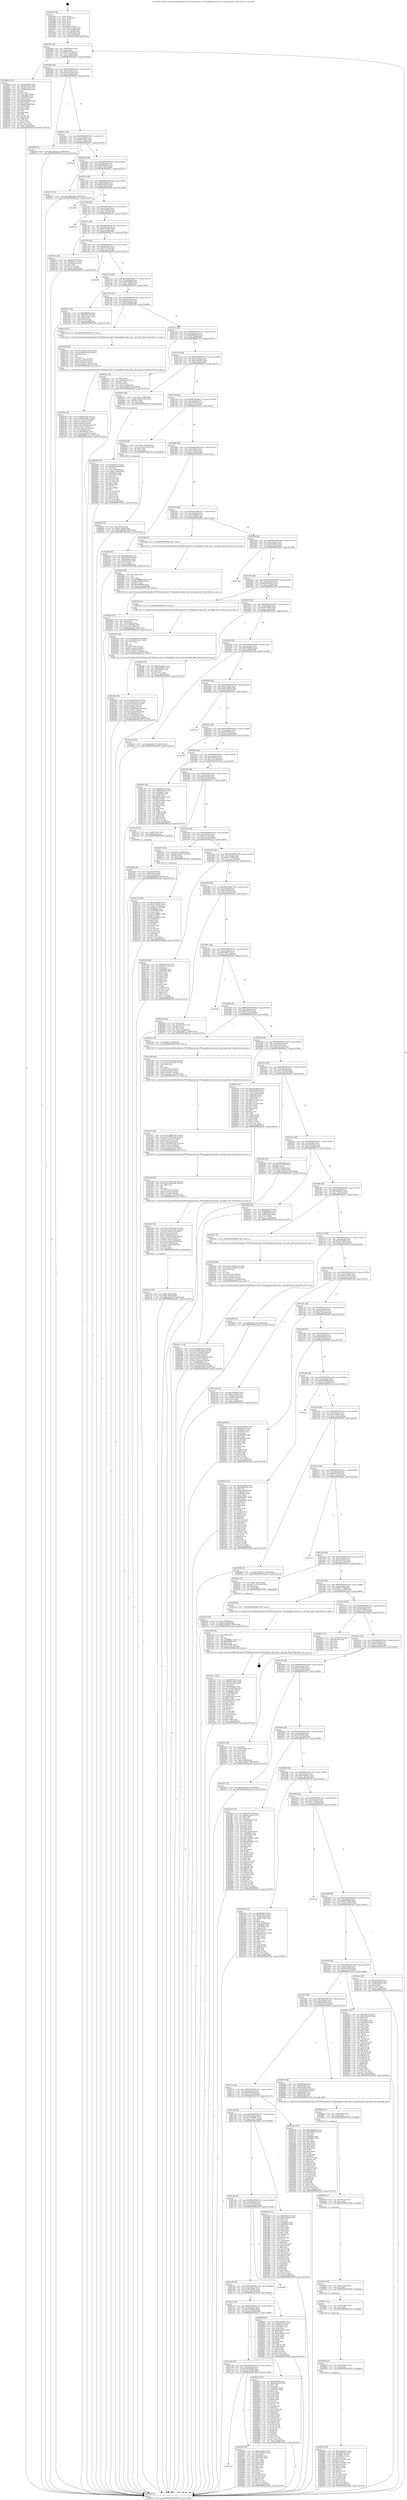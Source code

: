 digraph "0x401660" {
  label = "0x401660 (/mnt/c/Users/mathe/Desktop/tcc/POCII/binaries/extr_FFmpeglibavcodeccook.c_decouple_float_Final-ollvm.out::main(0))"
  labelloc = "t"
  node[shape=record]

  Entry [label="",width=0.3,height=0.3,shape=circle,fillcolor=black,style=filled]
  "0x401690" [label="{
     0x401690 [32]\l
     | [instrs]\l
     &nbsp;&nbsp;0x401690 \<+6\>: mov -0xa8(%rbp),%eax\l
     &nbsp;&nbsp;0x401696 \<+2\>: mov %eax,%ecx\l
     &nbsp;&nbsp;0x401698 \<+6\>: sub $0x80c343d4,%ecx\l
     &nbsp;&nbsp;0x40169e \<+6\>: mov %eax,-0xac(%rbp)\l
     &nbsp;&nbsp;0x4016a4 \<+6\>: mov %ecx,-0xb0(%rbp)\l
     &nbsp;&nbsp;0x4016aa \<+6\>: je 00000000004026a2 \<main+0x1042\>\l
  }"]
  "0x4026a2" [label="{
     0x4026a2 [120]\l
     | [instrs]\l
     &nbsp;&nbsp;0x4026a2 \<+5\>: mov $0xe0343ffc,%eax\l
     &nbsp;&nbsp;0x4026a7 \<+5\>: mov $0xa8c5108c,%ecx\l
     &nbsp;&nbsp;0x4026ac \<+6\>: mov -0xa4(%rbp),%edx\l
     &nbsp;&nbsp;0x4026b2 \<+6\>: cmp -0x98(%rbp),%edx\l
     &nbsp;&nbsp;0x4026b8 \<+4\>: setl %sil\l
     &nbsp;&nbsp;0x4026bc \<+4\>: and $0x1,%sil\l
     &nbsp;&nbsp;0x4026c0 \<+4\>: mov %sil,-0x25(%rbp)\l
     &nbsp;&nbsp;0x4026c4 \<+7\>: mov 0x40506c,%edx\l
     &nbsp;&nbsp;0x4026cb \<+7\>: mov 0x405054,%edi\l
     &nbsp;&nbsp;0x4026d2 \<+3\>: mov %edx,%r8d\l
     &nbsp;&nbsp;0x4026d5 \<+7\>: add $0x4925af88,%r8d\l
     &nbsp;&nbsp;0x4026dc \<+4\>: sub $0x1,%r8d\l
     &nbsp;&nbsp;0x4026e0 \<+7\>: sub $0x4925af88,%r8d\l
     &nbsp;&nbsp;0x4026e7 \<+4\>: imul %r8d,%edx\l
     &nbsp;&nbsp;0x4026eb \<+3\>: and $0x1,%edx\l
     &nbsp;&nbsp;0x4026ee \<+3\>: cmp $0x0,%edx\l
     &nbsp;&nbsp;0x4026f1 \<+4\>: sete %sil\l
     &nbsp;&nbsp;0x4026f5 \<+3\>: cmp $0xa,%edi\l
     &nbsp;&nbsp;0x4026f8 \<+4\>: setl %r9b\l
     &nbsp;&nbsp;0x4026fc \<+3\>: mov %sil,%r10b\l
     &nbsp;&nbsp;0x4026ff \<+3\>: and %r9b,%r10b\l
     &nbsp;&nbsp;0x402702 \<+3\>: xor %r9b,%sil\l
     &nbsp;&nbsp;0x402705 \<+3\>: or %sil,%r10b\l
     &nbsp;&nbsp;0x402708 \<+4\>: test $0x1,%r10b\l
     &nbsp;&nbsp;0x40270c \<+3\>: cmovne %ecx,%eax\l
     &nbsp;&nbsp;0x40270f \<+6\>: mov %eax,-0xa8(%rbp)\l
     &nbsp;&nbsp;0x402715 \<+5\>: jmp 0000000000402cd4 \<main+0x1674\>\l
  }"]
  "0x4016b0" [label="{
     0x4016b0 [28]\l
     | [instrs]\l
     &nbsp;&nbsp;0x4016b0 \<+5\>: jmp 00000000004016b5 \<main+0x55\>\l
     &nbsp;&nbsp;0x4016b5 \<+6\>: mov -0xac(%rbp),%eax\l
     &nbsp;&nbsp;0x4016bb \<+5\>: sub $0x84b10ee9,%eax\l
     &nbsp;&nbsp;0x4016c0 \<+6\>: mov %eax,-0xb4(%rbp)\l
     &nbsp;&nbsp;0x4016c6 \<+6\>: je 00000000004024fd \<main+0xe9d\>\l
  }"]
  Exit [label="",width=0.3,height=0.3,shape=circle,fillcolor=black,style=filled,peripheries=2]
  "0x4024fd" [label="{
     0x4024fd [15]\l
     | [instrs]\l
     &nbsp;&nbsp;0x4024fd \<+10\>: movl $0x143aa2aa,-0xa8(%rbp)\l
     &nbsp;&nbsp;0x402507 \<+5\>: jmp 0000000000402cd4 \<main+0x1674\>\l
  }"]
  "0x4016cc" [label="{
     0x4016cc [28]\l
     | [instrs]\l
     &nbsp;&nbsp;0x4016cc \<+5\>: jmp 00000000004016d1 \<main+0x71\>\l
     &nbsp;&nbsp;0x4016d1 \<+6\>: mov -0xac(%rbp),%eax\l
     &nbsp;&nbsp;0x4016d7 \<+5\>: sub $0x8f4703d1,%eax\l
     &nbsp;&nbsp;0x4016dc \<+6\>: mov %eax,-0xb8(%rbp)\l
     &nbsp;&nbsp;0x4016e2 \<+6\>: je 0000000000402b37 \<main+0x14d7\>\l
  }"]
  "0x401cb4" [label="{
     0x401cb4\l
  }", style=dashed]
  "0x402b37" [label="{
     0x402b37\l
  }", style=dashed]
  "0x4016e8" [label="{
     0x4016e8 [28]\l
     | [instrs]\l
     &nbsp;&nbsp;0x4016e8 \<+5\>: jmp 00000000004016ed \<main+0x8d\>\l
     &nbsp;&nbsp;0x4016ed \<+6\>: mov -0xac(%rbp),%eax\l
     &nbsp;&nbsp;0x4016f3 \<+5\>: sub $0x9290440a,%eax\l
     &nbsp;&nbsp;0x4016f8 \<+6\>: mov %eax,-0xbc(%rbp)\l
     &nbsp;&nbsp;0x4016fe \<+6\>: je 0000000000402937 \<main+0x12d7\>\l
  }"]
  "0x402969" [label="{
     0x402969 [86]\l
     | [instrs]\l
     &nbsp;&nbsp;0x402969 \<+5\>: mov $0x61d256cd,%eax\l
     &nbsp;&nbsp;0x40296e \<+5\>: mov $0x3b64585e,%ecx\l
     &nbsp;&nbsp;0x402973 \<+2\>: xor %edx,%edx\l
     &nbsp;&nbsp;0x402975 \<+7\>: mov 0x40506c,%esi\l
     &nbsp;&nbsp;0x40297c \<+7\>: mov 0x405054,%edi\l
     &nbsp;&nbsp;0x402983 \<+3\>: sub $0x1,%edx\l
     &nbsp;&nbsp;0x402986 \<+3\>: mov %esi,%r8d\l
     &nbsp;&nbsp;0x402989 \<+3\>: add %edx,%r8d\l
     &nbsp;&nbsp;0x40298c \<+4\>: imul %r8d,%esi\l
     &nbsp;&nbsp;0x402990 \<+3\>: and $0x1,%esi\l
     &nbsp;&nbsp;0x402993 \<+3\>: cmp $0x0,%esi\l
     &nbsp;&nbsp;0x402996 \<+4\>: sete %r9b\l
     &nbsp;&nbsp;0x40299a \<+3\>: cmp $0xa,%edi\l
     &nbsp;&nbsp;0x40299d \<+4\>: setl %r10b\l
     &nbsp;&nbsp;0x4029a1 \<+3\>: mov %r9b,%r11b\l
     &nbsp;&nbsp;0x4029a4 \<+3\>: and %r10b,%r11b\l
     &nbsp;&nbsp;0x4029a7 \<+3\>: xor %r10b,%r9b\l
     &nbsp;&nbsp;0x4029aa \<+3\>: or %r9b,%r11b\l
     &nbsp;&nbsp;0x4029ad \<+4\>: test $0x1,%r11b\l
     &nbsp;&nbsp;0x4029b1 \<+3\>: cmovne %ecx,%eax\l
     &nbsp;&nbsp;0x4029b4 \<+6\>: mov %eax,-0xa8(%rbp)\l
     &nbsp;&nbsp;0x4029ba \<+5\>: jmp 0000000000402cd4 \<main+0x1674\>\l
  }"]
  "0x402937" [label="{
     0x402937 [15]\l
     | [instrs]\l
     &nbsp;&nbsp;0x402937 \<+10\>: movl $0x7f6daa40,-0xa8(%rbp)\l
     &nbsp;&nbsp;0x402941 \<+5\>: jmp 0000000000402cd4 \<main+0x1674\>\l
  }"]
  "0x401704" [label="{
     0x401704 [28]\l
     | [instrs]\l
     &nbsp;&nbsp;0x401704 \<+5\>: jmp 0000000000401709 \<main+0xa9\>\l
     &nbsp;&nbsp;0x401709 \<+6\>: mov -0xac(%rbp),%eax\l
     &nbsp;&nbsp;0x40170f \<+5\>: sub $0x9d9a8db3,%eax\l
     &nbsp;&nbsp;0x401714 \<+6\>: mov %eax,-0xc0(%rbp)\l
     &nbsp;&nbsp;0x40171a \<+6\>: je 0000000000402955 \<main+0x12f5\>\l
  }"]
  "0x4028d5" [label="{
     0x4028d5 [98]\l
     | [instrs]\l
     &nbsp;&nbsp;0x4028d5 \<+5\>: mov $0xa784eb01,%edx\l
     &nbsp;&nbsp;0x4028da \<+5\>: mov $0x9290440a,%eax\l
     &nbsp;&nbsp;0x4028df \<+8\>: mov 0x40506c,%r10d\l
     &nbsp;&nbsp;0x4028e7 \<+8\>: mov 0x405054,%r11d\l
     &nbsp;&nbsp;0x4028ef \<+3\>: mov %r10d,%ebx\l
     &nbsp;&nbsp;0x4028f2 \<+6\>: sub $0x5c712a4b,%ebx\l
     &nbsp;&nbsp;0x4028f8 \<+3\>: sub $0x1,%ebx\l
     &nbsp;&nbsp;0x4028fb \<+6\>: add $0x5c712a4b,%ebx\l
     &nbsp;&nbsp;0x402901 \<+4\>: imul %ebx,%r10d\l
     &nbsp;&nbsp;0x402905 \<+4\>: and $0x1,%r10d\l
     &nbsp;&nbsp;0x402909 \<+4\>: cmp $0x0,%r10d\l
     &nbsp;&nbsp;0x40290d \<+4\>: sete %r14b\l
     &nbsp;&nbsp;0x402911 \<+4\>: cmp $0xa,%r11d\l
     &nbsp;&nbsp;0x402915 \<+4\>: setl %r15b\l
     &nbsp;&nbsp;0x402919 \<+3\>: mov %r14b,%r12b\l
     &nbsp;&nbsp;0x40291c \<+3\>: and %r15b,%r12b\l
     &nbsp;&nbsp;0x40291f \<+3\>: xor %r15b,%r14b\l
     &nbsp;&nbsp;0x402922 \<+3\>: or %r14b,%r12b\l
     &nbsp;&nbsp;0x402925 \<+4\>: test $0x1,%r12b\l
     &nbsp;&nbsp;0x402929 \<+3\>: cmovne %eax,%edx\l
     &nbsp;&nbsp;0x40292c \<+6\>: mov %edx,-0xa8(%rbp)\l
     &nbsp;&nbsp;0x402932 \<+5\>: jmp 0000000000402cd4 \<main+0x1674\>\l
  }"]
  "0x402955" [label="{
     0x402955\l
  }", style=dashed]
  "0x401720" [label="{
     0x401720 [28]\l
     | [instrs]\l
     &nbsp;&nbsp;0x401720 \<+5\>: jmp 0000000000401725 \<main+0xc5\>\l
     &nbsp;&nbsp;0x401725 \<+6\>: mov -0xac(%rbp),%eax\l
     &nbsp;&nbsp;0x40172b \<+5\>: sub $0xa784eb01,%eax\l
     &nbsp;&nbsp;0x401730 \<+6\>: mov %eax,-0xc4(%rbp)\l
     &nbsp;&nbsp;0x401736 \<+6\>: je 0000000000402c37 \<main+0x15d7\>\l
  }"]
  "0x4028c6" [label="{
     0x4028c6 [15]\l
     | [instrs]\l
     &nbsp;&nbsp;0x4028c6 \<+7\>: mov -0xa0(%rbp),%rcx\l
     &nbsp;&nbsp;0x4028cd \<+3\>: mov %rcx,%rdi\l
     &nbsp;&nbsp;0x4028d0 \<+5\>: call 0000000000401030 \<free@plt\>\l
     | [calls]\l
     &nbsp;&nbsp;0x401030 \{1\} (unknown)\l
  }"]
  "0x402c37" [label="{
     0x402c37\l
  }", style=dashed]
  "0x40173c" [label="{
     0x40173c [28]\l
     | [instrs]\l
     &nbsp;&nbsp;0x40173c \<+5\>: jmp 0000000000401741 \<main+0xe1\>\l
     &nbsp;&nbsp;0x401741 \<+6\>: mov -0xac(%rbp),%eax\l
     &nbsp;&nbsp;0x401747 \<+5\>: sub $0xa8c5108c,%eax\l
     &nbsp;&nbsp;0x40174c \<+6\>: mov %eax,-0xc8(%rbp)\l
     &nbsp;&nbsp;0x401752 \<+6\>: je 000000000040271a \<main+0x10ba\>\l
  }"]
  "0x4028b7" [label="{
     0x4028b7 [15]\l
     | [instrs]\l
     &nbsp;&nbsp;0x4028b7 \<+7\>: mov -0x90(%rbp),%rcx\l
     &nbsp;&nbsp;0x4028be \<+3\>: mov %rcx,%rdi\l
     &nbsp;&nbsp;0x4028c1 \<+5\>: call 0000000000401030 \<free@plt\>\l
     | [calls]\l
     &nbsp;&nbsp;0x401030 \{1\} (unknown)\l
  }"]
  "0x40271a" [label="{
     0x40271a [30]\l
     | [instrs]\l
     &nbsp;&nbsp;0x40271a \<+5\>: mov $0x6f1fa116,%eax\l
     &nbsp;&nbsp;0x40271f \<+5\>: mov $0xbdac4c7b,%ecx\l
     &nbsp;&nbsp;0x402724 \<+3\>: mov -0x25(%rbp),%dl\l
     &nbsp;&nbsp;0x402727 \<+3\>: test $0x1,%dl\l
     &nbsp;&nbsp;0x40272a \<+3\>: cmovne %ecx,%eax\l
     &nbsp;&nbsp;0x40272d \<+6\>: mov %eax,-0xa8(%rbp)\l
     &nbsp;&nbsp;0x402733 \<+5\>: jmp 0000000000402cd4 \<main+0x1674\>\l
  }"]
  "0x401758" [label="{
     0x401758 [28]\l
     | [instrs]\l
     &nbsp;&nbsp;0x401758 \<+5\>: jmp 000000000040175d \<main+0xfd\>\l
     &nbsp;&nbsp;0x40175d \<+6\>: mov -0xac(%rbp),%eax\l
     &nbsp;&nbsp;0x401763 \<+5\>: sub $0xb7f8116b,%eax\l
     &nbsp;&nbsp;0x401768 \<+6\>: mov %eax,-0xcc(%rbp)\l
     &nbsp;&nbsp;0x40176e \<+6\>: je 0000000000402b87 \<main+0x1527\>\l
  }"]
  "0x4028ab" [label="{
     0x4028ab [12]\l
     | [instrs]\l
     &nbsp;&nbsp;0x4028ab \<+4\>: mov -0x80(%rbp),%rcx\l
     &nbsp;&nbsp;0x4028af \<+3\>: mov %rcx,%rdi\l
     &nbsp;&nbsp;0x4028b2 \<+5\>: call 0000000000401030 \<free@plt\>\l
     | [calls]\l
     &nbsp;&nbsp;0x401030 \{1\} (unknown)\l
  }"]
  "0x402b87" [label="{
     0x402b87\l
  }", style=dashed]
  "0x401774" [label="{
     0x401774 [28]\l
     | [instrs]\l
     &nbsp;&nbsp;0x401774 \<+5\>: jmp 0000000000401779 \<main+0x119\>\l
     &nbsp;&nbsp;0x401779 \<+6\>: mov -0xac(%rbp),%eax\l
     &nbsp;&nbsp;0x40177f \<+5\>: sub $0xb8552b68,%eax\l
     &nbsp;&nbsp;0x401784 \<+6\>: mov %eax,-0xd0(%rbp)\l
     &nbsp;&nbsp;0x40178a \<+6\>: je 0000000000401d1c \<main+0x6bc\>\l
  }"]
  "0x40289f" [label="{
     0x40289f [12]\l
     | [instrs]\l
     &nbsp;&nbsp;0x40289f \<+4\>: mov -0x70(%rbp),%rcx\l
     &nbsp;&nbsp;0x4028a3 \<+3\>: mov %rcx,%rdi\l
     &nbsp;&nbsp;0x4028a6 \<+5\>: call 0000000000401030 \<free@plt\>\l
     | [calls]\l
     &nbsp;&nbsp;0x401030 \{1\} (unknown)\l
  }"]
  "0x401d1c" [label="{
     0x401d1c [30]\l
     | [instrs]\l
     &nbsp;&nbsp;0x401d1c \<+5\>: mov $0x78f03b1f,%eax\l
     &nbsp;&nbsp;0x401d21 \<+5\>: mov $0x8726744,%ecx\l
     &nbsp;&nbsp;0x401d26 \<+3\>: mov -0x2c(%rbp),%edx\l
     &nbsp;&nbsp;0x401d29 \<+3\>: cmp $0x0,%edx\l
     &nbsp;&nbsp;0x401d2c \<+3\>: cmove %ecx,%eax\l
     &nbsp;&nbsp;0x401d2f \<+6\>: mov %eax,-0xa8(%rbp)\l
     &nbsp;&nbsp;0x401d35 \<+5\>: jmp 0000000000402cd4 \<main+0x1674\>\l
  }"]
  "0x401790" [label="{
     0x401790 [28]\l
     | [instrs]\l
     &nbsp;&nbsp;0x401790 \<+5\>: jmp 0000000000401795 \<main+0x135\>\l
     &nbsp;&nbsp;0x401795 \<+6\>: mov -0xac(%rbp),%eax\l
     &nbsp;&nbsp;0x40179b \<+5\>: sub $0xbdac4c7b,%eax\l
     &nbsp;&nbsp;0x4017a0 \<+6\>: mov %eax,-0xd4(%rbp)\l
     &nbsp;&nbsp;0x4017a6 \<+6\>: je 0000000000402738 \<main+0x10d8\>\l
  }"]
  "0x402893" [label="{
     0x402893 [12]\l
     | [instrs]\l
     &nbsp;&nbsp;0x402893 \<+4\>: mov -0x60(%rbp),%rcx\l
     &nbsp;&nbsp;0x402897 \<+3\>: mov %rcx,%rdi\l
     &nbsp;&nbsp;0x40289a \<+5\>: call 0000000000401030 \<free@plt\>\l
     | [calls]\l
     &nbsp;&nbsp;0x401030 \{1\} (unknown)\l
  }"]
  "0x402738" [label="{
     0x402738 [5]\l
     | [instrs]\l
     &nbsp;&nbsp;0x402738 \<+5\>: call 0000000000401160 \<next_i\>\l
     | [calls]\l
     &nbsp;&nbsp;0x401160 \{1\} (/mnt/c/Users/mathe/Desktop/tcc/POCII/binaries/extr_FFmpeglibavcodeccook.c_decouple_float_Final-ollvm.out::next_i)\l
  }"]
  "0x4017ac" [label="{
     0x4017ac [28]\l
     | [instrs]\l
     &nbsp;&nbsp;0x4017ac \<+5\>: jmp 00000000004017b1 \<main+0x151\>\l
     &nbsp;&nbsp;0x4017b1 \<+6\>: mov -0xac(%rbp),%eax\l
     &nbsp;&nbsp;0x4017b7 \<+5\>: sub $0xbdd66b7d,%eax\l
     &nbsp;&nbsp;0x4017bc \<+6\>: mov %eax,-0xd8(%rbp)\l
     &nbsp;&nbsp;0x4017c2 \<+6\>: je 00000000004027bc \<main+0x115c\>\l
  }"]
  "0x40276e" [label="{
     0x40276e [78]\l
     | [instrs]\l
     &nbsp;&nbsp;0x40276e \<+8\>: movsd 0x892(%rip),%xmm1\l
     &nbsp;&nbsp;0x402776 \<+8\>: movsd 0x892(%rip),%xmm2\l
     &nbsp;&nbsp;0x40277e \<+4\>: cvtss2sd %xmm0,%xmm0\l
     &nbsp;&nbsp;0x402782 \<+4\>: divsd %xmm2,%xmm0\l
     &nbsp;&nbsp;0x402786 \<+4\>: addsd %xmm0,%xmm1\l
     &nbsp;&nbsp;0x40278a \<+8\>: movsd -0x1c0(%rbp),%xmm0\l
     &nbsp;&nbsp;0x402792 \<+4\>: mulsd %xmm1,%xmm0\l
     &nbsp;&nbsp;0x402796 \<+4\>: cvtsd2ss %xmm0,%xmm0\l
     &nbsp;&nbsp;0x40279a \<+7\>: mov -0xa0(%rbp),%rsi\l
     &nbsp;&nbsp;0x4027a1 \<+7\>: movslq -0xa4(%rbp),%rdi\l
     &nbsp;&nbsp;0x4027a8 \<+5\>: movss %xmm0,(%rsi,%rdi,4)\l
     &nbsp;&nbsp;0x4027ad \<+10\>: movl $0xbdd66b7d,-0xa8(%rbp)\l
     &nbsp;&nbsp;0x4027b7 \<+5\>: jmp 0000000000402cd4 \<main+0x1674\>\l
  }"]
  "0x4027bc" [label="{
     0x4027bc [34]\l
     | [instrs]\l
     &nbsp;&nbsp;0x4027bc \<+2\>: xor %eax,%eax\l
     &nbsp;&nbsp;0x4027be \<+6\>: mov -0xa4(%rbp),%ecx\l
     &nbsp;&nbsp;0x4027c4 \<+3\>: sub $0x1,%eax\l
     &nbsp;&nbsp;0x4027c7 \<+2\>: sub %eax,%ecx\l
     &nbsp;&nbsp;0x4027c9 \<+6\>: mov %ecx,-0xa4(%rbp)\l
     &nbsp;&nbsp;0x4027cf \<+10\>: movl $0x7db565fe,-0xa8(%rbp)\l
     &nbsp;&nbsp;0x4027d9 \<+5\>: jmp 0000000000402cd4 \<main+0x1674\>\l
  }"]
  "0x4017c8" [label="{
     0x4017c8 [28]\l
     | [instrs]\l
     &nbsp;&nbsp;0x4017c8 \<+5\>: jmp 00000000004017cd \<main+0x16d\>\l
     &nbsp;&nbsp;0x4017cd \<+6\>: mov -0xac(%rbp),%eax\l
     &nbsp;&nbsp;0x4017d3 \<+5\>: sub $0xbe48a320,%eax\l
     &nbsp;&nbsp;0x4017d8 \<+6\>: mov %eax,-0xdc(%rbp)\l
     &nbsp;&nbsp;0x4017de \<+6\>: je 0000000000402475 \<main+0xe15\>\l
  }"]
  "0x40273d" [label="{
     0x40273d [49]\l
     | [instrs]\l
     &nbsp;&nbsp;0x40273d \<+8\>: movsd 0x8d3(%rip),%xmm0\l
     &nbsp;&nbsp;0x402745 \<+8\>: movsd 0x8d3(%rip),%xmm1\l
     &nbsp;&nbsp;0x40274d \<+5\>: mov $0x2,%ecx\l
     &nbsp;&nbsp;0x402752 \<+1\>: cltd\l
     &nbsp;&nbsp;0x402753 \<+2\>: idiv %ecx\l
     &nbsp;&nbsp;0x402755 \<+4\>: cvtsi2sd %edx,%xmm2\l
     &nbsp;&nbsp;0x402759 \<+4\>: mulsd %xmm2,%xmm1\l
     &nbsp;&nbsp;0x40275d \<+4\>: addsd %xmm0,%xmm1\l
     &nbsp;&nbsp;0x402761 \<+8\>: movsd %xmm1,-0x1c0(%rbp)\l
     &nbsp;&nbsp;0x402769 \<+5\>: call 00000000004011a0 \<next_f\>\l
     | [calls]\l
     &nbsp;&nbsp;0x4011a0 \{1\} (/mnt/c/Users/mathe/Desktop/tcc/POCII/binaries/extr_FFmpeglibavcodeccook.c_decouple_float_Final-ollvm.out::next_f)\l
  }"]
  "0x402475" [label="{
     0x402475 [29]\l
     | [instrs]\l
     &nbsp;&nbsp;0x402475 \<+10\>: movl $0x1,-0x88(%rbp)\l
     &nbsp;&nbsp;0x40247f \<+7\>: movslq -0x88(%rbp),%rax\l
     &nbsp;&nbsp;0x402486 \<+4\>: shl $0x2,%rax\l
     &nbsp;&nbsp;0x40248a \<+3\>: mov %rax,%rdi\l
     &nbsp;&nbsp;0x40248d \<+5\>: call 0000000000401050 \<malloc@plt\>\l
     | [calls]\l
     &nbsp;&nbsp;0x401050 \{1\} (unknown)\l
  }"]
  "0x4017e4" [label="{
     0x4017e4 [28]\l
     | [instrs]\l
     &nbsp;&nbsp;0x4017e4 \<+5\>: jmp 00000000004017e9 \<main+0x189\>\l
     &nbsp;&nbsp;0x4017e9 \<+6\>: mov -0xac(%rbp),%eax\l
     &nbsp;&nbsp;0x4017ef \<+5\>: sub $0xbeb0b77d,%eax\l
     &nbsp;&nbsp;0x4017f4 \<+6\>: mov %eax,-0xe0(%rbp)\l
     &nbsp;&nbsp;0x4017fa \<+6\>: je 00000000004025dc \<main+0xf7c\>\l
  }"]
  "0x401c98" [label="{
     0x401c98 [28]\l
     | [instrs]\l
     &nbsp;&nbsp;0x401c98 \<+5\>: jmp 0000000000401c9d \<main+0x63d\>\l
     &nbsp;&nbsp;0x401c9d \<+6\>: mov -0xac(%rbp),%eax\l
     &nbsp;&nbsp;0x401ca3 \<+5\>: sub $0x7f6daa40,%eax\l
     &nbsp;&nbsp;0x401ca8 \<+6\>: mov %eax,-0x18c(%rbp)\l
     &nbsp;&nbsp;0x401cae \<+6\>: je 0000000000402969 \<main+0x1309\>\l
  }"]
  "0x4025dc" [label="{
     0x4025dc [29]\l
     | [instrs]\l
     &nbsp;&nbsp;0x4025dc \<+10\>: movl $0x1,-0x98(%rbp)\l
     &nbsp;&nbsp;0x4025e6 \<+7\>: movslq -0x98(%rbp),%rax\l
     &nbsp;&nbsp;0x4025ed \<+4\>: shl $0x2,%rax\l
     &nbsp;&nbsp;0x4025f1 \<+3\>: mov %rax,%rdi\l
     &nbsp;&nbsp;0x4025f4 \<+5\>: call 0000000000401050 \<malloc@plt\>\l
     | [calls]\l
     &nbsp;&nbsp;0x401050 \{1\} (unknown)\l
  }"]
  "0x401800" [label="{
     0x401800 [28]\l
     | [instrs]\l
     &nbsp;&nbsp;0x401800 \<+5\>: jmp 0000000000401805 \<main+0x1a5\>\l
     &nbsp;&nbsp;0x401805 \<+6\>: mov -0xac(%rbp),%eax\l
     &nbsp;&nbsp;0x40180b \<+5\>: sub $0xc7aa6f73,%eax\l
     &nbsp;&nbsp;0x401810 \<+6\>: mov %eax,-0xe4(%rbp)\l
     &nbsp;&nbsp;0x401816 \<+6\>: je 0000000000402320 \<main+0xcc0\>\l
  }"]
  "0x402619" [label="{
     0x402619 [137]\l
     | [instrs]\l
     &nbsp;&nbsp;0x402619 \<+5\>: mov $0xe0343ffc,%eax\l
     &nbsp;&nbsp;0x40261e \<+5\>: mov $0x80c343d4,%ecx\l
     &nbsp;&nbsp;0x402623 \<+2\>: mov $0x1,%dl\l
     &nbsp;&nbsp;0x402625 \<+2\>: xor %esi,%esi\l
     &nbsp;&nbsp;0x402627 \<+7\>: mov 0x40506c,%edi\l
     &nbsp;&nbsp;0x40262e \<+8\>: mov 0x405054,%r8d\l
     &nbsp;&nbsp;0x402636 \<+3\>: sub $0x1,%esi\l
     &nbsp;&nbsp;0x402639 \<+3\>: mov %edi,%r9d\l
     &nbsp;&nbsp;0x40263c \<+3\>: add %esi,%r9d\l
     &nbsp;&nbsp;0x40263f \<+4\>: imul %r9d,%edi\l
     &nbsp;&nbsp;0x402643 \<+3\>: and $0x1,%edi\l
     &nbsp;&nbsp;0x402646 \<+3\>: cmp $0x0,%edi\l
     &nbsp;&nbsp;0x402649 \<+4\>: sete %r10b\l
     &nbsp;&nbsp;0x40264d \<+4\>: cmp $0xa,%r8d\l
     &nbsp;&nbsp;0x402651 \<+4\>: setl %r11b\l
     &nbsp;&nbsp;0x402655 \<+3\>: mov %r10b,%bl\l
     &nbsp;&nbsp;0x402658 \<+3\>: xor $0xff,%bl\l
     &nbsp;&nbsp;0x40265b \<+3\>: mov %r11b,%r14b\l
     &nbsp;&nbsp;0x40265e \<+4\>: xor $0xff,%r14b\l
     &nbsp;&nbsp;0x402662 \<+3\>: xor $0x0,%dl\l
     &nbsp;&nbsp;0x402665 \<+3\>: mov %bl,%r15b\l
     &nbsp;&nbsp;0x402668 \<+4\>: and $0x0,%r15b\l
     &nbsp;&nbsp;0x40266c \<+3\>: and %dl,%r10b\l
     &nbsp;&nbsp;0x40266f \<+3\>: mov %r14b,%r12b\l
     &nbsp;&nbsp;0x402672 \<+4\>: and $0x0,%r12b\l
     &nbsp;&nbsp;0x402676 \<+3\>: and %dl,%r11b\l
     &nbsp;&nbsp;0x402679 \<+3\>: or %r10b,%r15b\l
     &nbsp;&nbsp;0x40267c \<+3\>: or %r11b,%r12b\l
     &nbsp;&nbsp;0x40267f \<+3\>: xor %r12b,%r15b\l
     &nbsp;&nbsp;0x402682 \<+3\>: or %r14b,%bl\l
     &nbsp;&nbsp;0x402685 \<+3\>: xor $0xff,%bl\l
     &nbsp;&nbsp;0x402688 \<+3\>: or $0x0,%dl\l
     &nbsp;&nbsp;0x40268b \<+2\>: and %dl,%bl\l
     &nbsp;&nbsp;0x40268d \<+3\>: or %bl,%r15b\l
     &nbsp;&nbsp;0x402690 \<+4\>: test $0x1,%r15b\l
     &nbsp;&nbsp;0x402694 \<+3\>: cmovne %ecx,%eax\l
     &nbsp;&nbsp;0x402697 \<+6\>: mov %eax,-0xa8(%rbp)\l
     &nbsp;&nbsp;0x40269d \<+5\>: jmp 0000000000402cd4 \<main+0x1674\>\l
  }"]
  "0x402320" [label="{
     0x402320 [33]\l
     | [instrs]\l
     &nbsp;&nbsp;0x402320 \<+5\>: mov $0x6b64a560,%eax\l
     &nbsp;&nbsp;0x402325 \<+5\>: mov $0x1b8d0135,%ecx\l
     &nbsp;&nbsp;0x40232a \<+6\>: mov -0x84(%rbp),%edx\l
     &nbsp;&nbsp;0x402330 \<+3\>: cmp -0x78(%rbp),%edx\l
     &nbsp;&nbsp;0x402333 \<+3\>: cmovl %ecx,%eax\l
     &nbsp;&nbsp;0x402336 \<+6\>: mov %eax,-0xa8(%rbp)\l
     &nbsp;&nbsp;0x40233c \<+5\>: jmp 0000000000402cd4 \<main+0x1674\>\l
  }"]
  "0x40181c" [label="{
     0x40181c [28]\l
     | [instrs]\l
     &nbsp;&nbsp;0x40181c \<+5\>: jmp 0000000000401821 \<main+0x1c1\>\l
     &nbsp;&nbsp;0x401821 \<+6\>: mov -0xac(%rbp),%eax\l
     &nbsp;&nbsp;0x401827 \<+5\>: sub $0xcc64d687,%eax\l
     &nbsp;&nbsp;0x40182c \<+6\>: mov %eax,-0xe8(%rbp)\l
     &nbsp;&nbsp;0x401832 \<+6\>: je 0000000000402280 \<main+0xc20\>\l
  }"]
  "0x4025f9" [label="{
     0x4025f9 [32]\l
     | [instrs]\l
     &nbsp;&nbsp;0x4025f9 \<+7\>: mov %rax,-0xa0(%rbp)\l
     &nbsp;&nbsp;0x402600 \<+10\>: movl $0x0,-0xa4(%rbp)\l
     &nbsp;&nbsp;0x40260a \<+10\>: movl $0x7db565fe,-0xa8(%rbp)\l
     &nbsp;&nbsp;0x402614 \<+5\>: jmp 0000000000402cd4 \<main+0x1674\>\l
  }"]
  "0x402280" [label="{
     0x402280 [5]\l
     | [instrs]\l
     &nbsp;&nbsp;0x402280 \<+5\>: call 0000000000401160 \<next_i\>\l
     | [calls]\l
     &nbsp;&nbsp;0x401160 \{1\} (/mnt/c/Users/mathe/Desktop/tcc/POCII/binaries/extr_FFmpeglibavcodeccook.c_decouple_float_Final-ollvm.out::next_i)\l
  }"]
  "0x401838" [label="{
     0x401838 [28]\l
     | [instrs]\l
     &nbsp;&nbsp;0x401838 \<+5\>: jmp 000000000040183d \<main+0x1dd\>\l
     &nbsp;&nbsp;0x40183d \<+6\>: mov -0xac(%rbp),%eax\l
     &nbsp;&nbsp;0x401843 \<+5\>: sub $0xcdd3d4aa,%eax\l
     &nbsp;&nbsp;0x401848 \<+6\>: mov %eax,-0xec(%rbp)\l
     &nbsp;&nbsp;0x40184e \<+6\>: je 0000000000402bab \<main+0x154b\>\l
  }"]
  "0x402566" [label="{
     0x402566 [78]\l
     | [instrs]\l
     &nbsp;&nbsp;0x402566 \<+8\>: movsd 0xa9a(%rip),%xmm1\l
     &nbsp;&nbsp;0x40256e \<+8\>: movsd 0xa9a(%rip),%xmm2\l
     &nbsp;&nbsp;0x402576 \<+4\>: cvtss2sd %xmm0,%xmm0\l
     &nbsp;&nbsp;0x40257a \<+4\>: divsd %xmm2,%xmm0\l
     &nbsp;&nbsp;0x40257e \<+4\>: addsd %xmm0,%xmm1\l
     &nbsp;&nbsp;0x402582 \<+8\>: movsd -0x1b8(%rbp),%xmm0\l
     &nbsp;&nbsp;0x40258a \<+4\>: mulsd %xmm1,%xmm0\l
     &nbsp;&nbsp;0x40258e \<+4\>: cvtsd2ss %xmm0,%xmm0\l
     &nbsp;&nbsp;0x402592 \<+7\>: mov -0x90(%rbp),%rsi\l
     &nbsp;&nbsp;0x402599 \<+7\>: movslq -0x94(%rbp),%rdi\l
     &nbsp;&nbsp;0x4025a0 \<+5\>: movss %xmm0,(%rsi,%rdi,4)\l
     &nbsp;&nbsp;0x4025a5 \<+10\>: movl $0x13c81309,-0xa8(%rbp)\l
     &nbsp;&nbsp;0x4025af \<+5\>: jmp 0000000000402cd4 \<main+0x1674\>\l
  }"]
  "0x402bab" [label="{
     0x402bab\l
  }", style=dashed]
  "0x401854" [label="{
     0x401854 [28]\l
     | [instrs]\l
     &nbsp;&nbsp;0x401854 \<+5\>: jmp 0000000000401859 \<main+0x1f9\>\l
     &nbsp;&nbsp;0x401859 \<+6\>: mov -0xac(%rbp),%eax\l
     &nbsp;&nbsp;0x40185f \<+5\>: sub $0xd03e0f1a,%eax\l
     &nbsp;&nbsp;0x401864 \<+6\>: mov %eax,-0xf0(%rbp)\l
     &nbsp;&nbsp;0x40186a \<+6\>: je 0000000000402530 \<main+0xed0\>\l
  }"]
  "0x402535" [label="{
     0x402535 [49]\l
     | [instrs]\l
     &nbsp;&nbsp;0x402535 \<+8\>: movsd 0xadb(%rip),%xmm0\l
     &nbsp;&nbsp;0x40253d \<+8\>: movsd 0xadb(%rip),%xmm1\l
     &nbsp;&nbsp;0x402545 \<+5\>: mov $0x2,%ecx\l
     &nbsp;&nbsp;0x40254a \<+1\>: cltd\l
     &nbsp;&nbsp;0x40254b \<+2\>: idiv %ecx\l
     &nbsp;&nbsp;0x40254d \<+4\>: cvtsi2sd %edx,%xmm2\l
     &nbsp;&nbsp;0x402551 \<+4\>: mulsd %xmm2,%xmm1\l
     &nbsp;&nbsp;0x402555 \<+4\>: addsd %xmm0,%xmm1\l
     &nbsp;&nbsp;0x402559 \<+8\>: movsd %xmm1,-0x1b8(%rbp)\l
     &nbsp;&nbsp;0x402561 \<+5\>: call 00000000004011a0 \<next_f\>\l
     | [calls]\l
     &nbsp;&nbsp;0x4011a0 \{1\} (/mnt/c/Users/mathe/Desktop/tcc/POCII/binaries/extr_FFmpeglibavcodeccook.c_decouple_float_Final-ollvm.out::next_f)\l
  }"]
  "0x402530" [label="{
     0x402530 [5]\l
     | [instrs]\l
     &nbsp;&nbsp;0x402530 \<+5\>: call 0000000000401160 \<next_i\>\l
     | [calls]\l
     &nbsp;&nbsp;0x401160 \{1\} (/mnt/c/Users/mathe/Desktop/tcc/POCII/binaries/extr_FFmpeglibavcodeccook.c_decouple_float_Final-ollvm.out::next_i)\l
  }"]
  "0x401870" [label="{
     0x401870 [28]\l
     | [instrs]\l
     &nbsp;&nbsp;0x401870 \<+5\>: jmp 0000000000401875 \<main+0x215\>\l
     &nbsp;&nbsp;0x401875 \<+6\>: mov -0xac(%rbp),%eax\l
     &nbsp;&nbsp;0x40187b \<+5\>: sub $0xd273f516,%eax\l
     &nbsp;&nbsp;0x401880 \<+6\>: mov %eax,-0xf4(%rbp)\l
     &nbsp;&nbsp;0x401886 \<+6\>: je 0000000000402262 \<main+0xc02\>\l
  }"]
  "0x402492" [label="{
     0x402492 [107]\l
     | [instrs]\l
     &nbsp;&nbsp;0x402492 \<+5\>: mov $0x4362e17f,%ecx\l
     &nbsp;&nbsp;0x402497 \<+5\>: mov $0x84b10ee9,%edx\l
     &nbsp;&nbsp;0x40249c \<+2\>: xor %esi,%esi\l
     &nbsp;&nbsp;0x40249e \<+7\>: mov %rax,-0x90(%rbp)\l
     &nbsp;&nbsp;0x4024a5 \<+10\>: movl $0x0,-0x94(%rbp)\l
     &nbsp;&nbsp;0x4024af \<+8\>: mov 0x40506c,%r8d\l
     &nbsp;&nbsp;0x4024b7 \<+8\>: mov 0x405054,%r9d\l
     &nbsp;&nbsp;0x4024bf \<+3\>: sub $0x1,%esi\l
     &nbsp;&nbsp;0x4024c2 \<+3\>: mov %r8d,%r10d\l
     &nbsp;&nbsp;0x4024c5 \<+3\>: add %esi,%r10d\l
     &nbsp;&nbsp;0x4024c8 \<+4\>: imul %r10d,%r8d\l
     &nbsp;&nbsp;0x4024cc \<+4\>: and $0x1,%r8d\l
     &nbsp;&nbsp;0x4024d0 \<+4\>: cmp $0x0,%r8d\l
     &nbsp;&nbsp;0x4024d4 \<+4\>: sete %r11b\l
     &nbsp;&nbsp;0x4024d8 \<+4\>: cmp $0xa,%r9d\l
     &nbsp;&nbsp;0x4024dc \<+3\>: setl %bl\l
     &nbsp;&nbsp;0x4024df \<+3\>: mov %r11b,%r14b\l
     &nbsp;&nbsp;0x4024e2 \<+3\>: and %bl,%r14b\l
     &nbsp;&nbsp;0x4024e5 \<+3\>: xor %bl,%r11b\l
     &nbsp;&nbsp;0x4024e8 \<+3\>: or %r11b,%r14b\l
     &nbsp;&nbsp;0x4024eb \<+4\>: test $0x1,%r14b\l
     &nbsp;&nbsp;0x4024ef \<+3\>: cmovne %edx,%ecx\l
     &nbsp;&nbsp;0x4024f2 \<+6\>: mov %ecx,-0xa8(%rbp)\l
     &nbsp;&nbsp;0x4024f8 \<+5\>: jmp 0000000000402cd4 \<main+0x1674\>\l
  }"]
  "0x402262" [label="{
     0x402262 [30]\l
     | [instrs]\l
     &nbsp;&nbsp;0x402262 \<+5\>: mov $0x46a3729c,%eax\l
     &nbsp;&nbsp;0x402267 \<+5\>: mov $0xcc64d687,%ecx\l
     &nbsp;&nbsp;0x40226c \<+3\>: mov -0x26(%rbp),%dl\l
     &nbsp;&nbsp;0x40226f \<+3\>: test $0x1,%dl\l
     &nbsp;&nbsp;0x402272 \<+3\>: cmovne %ecx,%eax\l
     &nbsp;&nbsp;0x402275 \<+6\>: mov %eax,-0xa8(%rbp)\l
     &nbsp;&nbsp;0x40227b \<+5\>: jmp 0000000000402cd4 \<main+0x1674\>\l
  }"]
  "0x40188c" [label="{
     0x40188c [28]\l
     | [instrs]\l
     &nbsp;&nbsp;0x40188c \<+5\>: jmp 0000000000401891 \<main+0x231\>\l
     &nbsp;&nbsp;0x401891 \<+6\>: mov -0xac(%rbp),%eax\l
     &nbsp;&nbsp;0x401897 \<+5\>: sub $0xd5b6953a,%eax\l
     &nbsp;&nbsp;0x40189c \<+6\>: mov %eax,-0xf8(%rbp)\l
     &nbsp;&nbsp;0x4018a2 \<+6\>: je 0000000000402a59 \<main+0x13f9\>\l
  }"]
  "0x402377" [label="{
     0x402377 [75]\l
     | [instrs]\l
     &nbsp;&nbsp;0x402377 \<+8\>: movsd 0xc89(%rip),%xmm1\l
     &nbsp;&nbsp;0x40237f \<+8\>: movsd 0xc89(%rip),%xmm2\l
     &nbsp;&nbsp;0x402387 \<+4\>: cvtss2sd %xmm0,%xmm0\l
     &nbsp;&nbsp;0x40238b \<+4\>: divsd %xmm2,%xmm0\l
     &nbsp;&nbsp;0x40238f \<+4\>: addsd %xmm0,%xmm1\l
     &nbsp;&nbsp;0x402393 \<+8\>: movsd -0x1b0(%rbp),%xmm0\l
     &nbsp;&nbsp;0x40239b \<+4\>: mulsd %xmm1,%xmm0\l
     &nbsp;&nbsp;0x40239f \<+4\>: cvtsd2ss %xmm0,%xmm0\l
     &nbsp;&nbsp;0x4023a3 \<+4\>: mov -0x80(%rbp),%rsi\l
     &nbsp;&nbsp;0x4023a7 \<+7\>: movslq -0x84(%rbp),%rdi\l
     &nbsp;&nbsp;0x4023ae \<+5\>: movss %xmm0,(%rsi,%rdi,4)\l
     &nbsp;&nbsp;0x4023b3 \<+10\>: movl $0x5810430f,-0xa8(%rbp)\l
     &nbsp;&nbsp;0x4023bd \<+5\>: jmp 0000000000402cd4 \<main+0x1674\>\l
  }"]
  "0x402a59" [label="{
     0x402a59 [15]\l
     | [instrs]\l
     &nbsp;&nbsp;0x402a59 \<+10\>: movl $0x3a03e171,-0xa8(%rbp)\l
     &nbsp;&nbsp;0x402a63 \<+5\>: jmp 0000000000402cd4 \<main+0x1674\>\l
  }"]
  "0x4018a8" [label="{
     0x4018a8 [28]\l
     | [instrs]\l
     &nbsp;&nbsp;0x4018a8 \<+5\>: jmp 00000000004018ad \<main+0x24d\>\l
     &nbsp;&nbsp;0x4018ad \<+6\>: mov -0xac(%rbp),%eax\l
     &nbsp;&nbsp;0x4018b3 \<+5\>: sub $0xdcb400d4,%eax\l
     &nbsp;&nbsp;0x4018b8 \<+6\>: mov %eax,-0xfc(%rbp)\l
     &nbsp;&nbsp;0x4018be \<+6\>: je 0000000000401cdc \<main+0x67c\>\l
  }"]
  "0x402346" [label="{
     0x402346 [49]\l
     | [instrs]\l
     &nbsp;&nbsp;0x402346 \<+8\>: movsd 0xcca(%rip),%xmm0\l
     &nbsp;&nbsp;0x40234e \<+8\>: movsd 0xcca(%rip),%xmm1\l
     &nbsp;&nbsp;0x402356 \<+5\>: mov $0x2,%ecx\l
     &nbsp;&nbsp;0x40235b \<+1\>: cltd\l
     &nbsp;&nbsp;0x40235c \<+2\>: idiv %ecx\l
     &nbsp;&nbsp;0x40235e \<+4\>: cvtsi2sd %edx,%xmm2\l
     &nbsp;&nbsp;0x402362 \<+4\>: mulsd %xmm2,%xmm1\l
     &nbsp;&nbsp;0x402366 \<+4\>: addsd %xmm0,%xmm1\l
     &nbsp;&nbsp;0x40236a \<+8\>: movsd %xmm1,-0x1b0(%rbp)\l
     &nbsp;&nbsp;0x402372 \<+5\>: call 00000000004011a0 \<next_f\>\l
     | [calls]\l
     &nbsp;&nbsp;0x4011a0 \{1\} (/mnt/c/Users/mathe/Desktop/tcc/POCII/binaries/extr_FFmpeglibavcodeccook.c_decouple_float_Final-ollvm.out::next_f)\l
  }"]
  "0x401cdc" [label="{
     0x401cdc\l
  }", style=dashed]
  "0x4018c4" [label="{
     0x4018c4 [28]\l
     | [instrs]\l
     &nbsp;&nbsp;0x4018c4 \<+5\>: jmp 00000000004018c9 \<main+0x269\>\l
     &nbsp;&nbsp;0x4018c9 \<+6\>: mov -0xac(%rbp),%eax\l
     &nbsp;&nbsp;0x4018cf \<+5\>: sub $0xe0343ffc,%eax\l
     &nbsp;&nbsp;0x4018d4 \<+6\>: mov %eax,-0x100(%rbp)\l
     &nbsp;&nbsp;0x4018da \<+6\>: je 0000000000402c28 \<main+0x15c8\>\l
  }"]
  "0x402303" [label="{
     0x402303 [29]\l
     | [instrs]\l
     &nbsp;&nbsp;0x402303 \<+4\>: mov %rax,-0x80(%rbp)\l
     &nbsp;&nbsp;0x402307 \<+10\>: movl $0x0,-0x84(%rbp)\l
     &nbsp;&nbsp;0x402311 \<+10\>: movl $0xc7aa6f73,-0xa8(%rbp)\l
     &nbsp;&nbsp;0x40231b \<+5\>: jmp 0000000000402cd4 \<main+0x1674\>\l
  }"]
  "0x402c28" [label="{
     0x402c28\l
  }", style=dashed]
  "0x4018e0" [label="{
     0x4018e0 [28]\l
     | [instrs]\l
     &nbsp;&nbsp;0x4018e0 \<+5\>: jmp 00000000004018e5 \<main+0x285\>\l
     &nbsp;&nbsp;0x4018e5 \<+6\>: mov -0xac(%rbp),%eax\l
     &nbsp;&nbsp;0x4018eb \<+5\>: sub $0xe38ff772,%eax\l
     &nbsp;&nbsp;0x4018f0 \<+6\>: mov %eax,-0x104(%rbp)\l
     &nbsp;&nbsp;0x4018f6 \<+6\>: je 0000000000402195 \<main+0xb35\>\l
  }"]
  "0x4022ad" [label="{
     0x4022ad [35]\l
     | [instrs]\l
     &nbsp;&nbsp;0x4022ad \<+6\>: mov -0x1a8(%rbp),%ecx\l
     &nbsp;&nbsp;0x4022b3 \<+3\>: imul %eax,%ecx\l
     &nbsp;&nbsp;0x4022b6 \<+4\>: mov -0x70(%rbp),%rsi\l
     &nbsp;&nbsp;0x4022ba \<+4\>: movslq -0x74(%rbp),%rdi\l
     &nbsp;&nbsp;0x4022be \<+3\>: mov %ecx,(%rsi,%rdi,4)\l
     &nbsp;&nbsp;0x4022c1 \<+10\>: movl $0xfe2ab2f4,-0xa8(%rbp)\l
     &nbsp;&nbsp;0x4022cb \<+5\>: jmp 0000000000402cd4 \<main+0x1674\>\l
  }"]
  "0x402195" [label="{
     0x402195 [91]\l
     | [instrs]\l
     &nbsp;&nbsp;0x402195 \<+5\>: mov $0x84b0e7c,%eax\l
     &nbsp;&nbsp;0x40219a \<+5\>: mov $0x6154d2b1,%ecx\l
     &nbsp;&nbsp;0x40219f \<+7\>: mov 0x40506c,%edx\l
     &nbsp;&nbsp;0x4021a6 \<+7\>: mov 0x405054,%esi\l
     &nbsp;&nbsp;0x4021ad \<+2\>: mov %edx,%edi\l
     &nbsp;&nbsp;0x4021af \<+6\>: add $0x35ceb6b7,%edi\l
     &nbsp;&nbsp;0x4021b5 \<+3\>: sub $0x1,%edi\l
     &nbsp;&nbsp;0x4021b8 \<+6\>: sub $0x35ceb6b7,%edi\l
     &nbsp;&nbsp;0x4021be \<+3\>: imul %edi,%edx\l
     &nbsp;&nbsp;0x4021c1 \<+3\>: and $0x1,%edx\l
     &nbsp;&nbsp;0x4021c4 \<+3\>: cmp $0x0,%edx\l
     &nbsp;&nbsp;0x4021c7 \<+4\>: sete %r8b\l
     &nbsp;&nbsp;0x4021cb \<+3\>: cmp $0xa,%esi\l
     &nbsp;&nbsp;0x4021ce \<+4\>: setl %r9b\l
     &nbsp;&nbsp;0x4021d2 \<+3\>: mov %r8b,%r10b\l
     &nbsp;&nbsp;0x4021d5 \<+3\>: and %r9b,%r10b\l
     &nbsp;&nbsp;0x4021d8 \<+3\>: xor %r9b,%r8b\l
     &nbsp;&nbsp;0x4021db \<+3\>: or %r8b,%r10b\l
     &nbsp;&nbsp;0x4021de \<+4\>: test $0x1,%r10b\l
     &nbsp;&nbsp;0x4021e2 \<+3\>: cmovne %ecx,%eax\l
     &nbsp;&nbsp;0x4021e5 \<+6\>: mov %eax,-0xa8(%rbp)\l
     &nbsp;&nbsp;0x4021eb \<+5\>: jmp 0000000000402cd4 \<main+0x1674\>\l
  }"]
  "0x4018fc" [label="{
     0x4018fc [28]\l
     | [instrs]\l
     &nbsp;&nbsp;0x4018fc \<+5\>: jmp 0000000000401901 \<main+0x2a1\>\l
     &nbsp;&nbsp;0x401901 \<+6\>: mov -0xac(%rbp),%eax\l
     &nbsp;&nbsp;0x401907 \<+5\>: sub $0xfa5a51fa,%eax\l
     &nbsp;&nbsp;0x40190c \<+6\>: mov %eax,-0x108(%rbp)\l
     &nbsp;&nbsp;0x401912 \<+6\>: je 0000000000401cf7 \<main+0x697\>\l
  }"]
  "0x402285" [label="{
     0x402285 [40]\l
     | [instrs]\l
     &nbsp;&nbsp;0x402285 \<+5\>: mov $0x2,%ecx\l
     &nbsp;&nbsp;0x40228a \<+1\>: cltd\l
     &nbsp;&nbsp;0x40228b \<+2\>: idiv %ecx\l
     &nbsp;&nbsp;0x40228d \<+6\>: imul $0xfffffffe,%edx,%ecx\l
     &nbsp;&nbsp;0x402293 \<+6\>: sub $0xebaf690d,%ecx\l
     &nbsp;&nbsp;0x402299 \<+3\>: add $0x1,%ecx\l
     &nbsp;&nbsp;0x40229c \<+6\>: add $0xebaf690d,%ecx\l
     &nbsp;&nbsp;0x4022a2 \<+6\>: mov %ecx,-0x1a8(%rbp)\l
     &nbsp;&nbsp;0x4022a8 \<+5\>: call 0000000000401160 \<next_i\>\l
     | [calls]\l
     &nbsp;&nbsp;0x401160 \{1\} (/mnt/c/Users/mathe/Desktop/tcc/POCII/binaries/extr_FFmpeglibavcodeccook.c_decouple_float_Final-ollvm.out::next_i)\l
  }"]
  "0x401cf7" [label="{
     0x401cf7 [13]\l
     | [instrs]\l
     &nbsp;&nbsp;0x401cf7 \<+4\>: mov -0x40(%rbp),%rax\l
     &nbsp;&nbsp;0x401cfb \<+4\>: mov 0x8(%rax),%rdi\l
     &nbsp;&nbsp;0x401cff \<+5\>: call 0000000000401060 \<atoi@plt\>\l
     | [calls]\l
     &nbsp;&nbsp;0x401060 \{1\} (unknown)\l
  }"]
  "0x401918" [label="{
     0x401918 [28]\l
     | [instrs]\l
     &nbsp;&nbsp;0x401918 \<+5\>: jmp 000000000040191d \<main+0x2bd\>\l
     &nbsp;&nbsp;0x40191d \<+6\>: mov -0xac(%rbp),%eax\l
     &nbsp;&nbsp;0x401923 \<+5\>: sub $0xfa7ea7ae,%eax\l
     &nbsp;&nbsp;0x401928 \<+6\>: mov %eax,-0x10c(%rbp)\l
     &nbsp;&nbsp;0x40192e \<+6\>: je 0000000000402103 \<main+0xaa3\>\l
  }"]
  "0x40211a" [label="{
     0x40211a [108]\l
     | [instrs]\l
     &nbsp;&nbsp;0x40211a \<+5\>: mov $0xcdd3d4aa,%ecx\l
     &nbsp;&nbsp;0x40211f \<+5\>: mov $0x43134f0c,%edx\l
     &nbsp;&nbsp;0x402124 \<+4\>: mov %rax,-0x70(%rbp)\l
     &nbsp;&nbsp;0x402128 \<+7\>: movl $0x0,-0x74(%rbp)\l
     &nbsp;&nbsp;0x40212f \<+7\>: mov 0x40506c,%esi\l
     &nbsp;&nbsp;0x402136 \<+8\>: mov 0x405054,%r8d\l
     &nbsp;&nbsp;0x40213e \<+3\>: mov %esi,%r9d\l
     &nbsp;&nbsp;0x402141 \<+7\>: sub $0xacc0d088,%r9d\l
     &nbsp;&nbsp;0x402148 \<+4\>: sub $0x1,%r9d\l
     &nbsp;&nbsp;0x40214c \<+7\>: add $0xacc0d088,%r9d\l
     &nbsp;&nbsp;0x402153 \<+4\>: imul %r9d,%esi\l
     &nbsp;&nbsp;0x402157 \<+3\>: and $0x1,%esi\l
     &nbsp;&nbsp;0x40215a \<+3\>: cmp $0x0,%esi\l
     &nbsp;&nbsp;0x40215d \<+4\>: sete %r10b\l
     &nbsp;&nbsp;0x402161 \<+4\>: cmp $0xa,%r8d\l
     &nbsp;&nbsp;0x402165 \<+4\>: setl %r11b\l
     &nbsp;&nbsp;0x402169 \<+3\>: mov %r10b,%bl\l
     &nbsp;&nbsp;0x40216c \<+3\>: and %r11b,%bl\l
     &nbsp;&nbsp;0x40216f \<+3\>: xor %r11b,%r10b\l
     &nbsp;&nbsp;0x402172 \<+3\>: or %r10b,%bl\l
     &nbsp;&nbsp;0x402175 \<+3\>: test $0x1,%bl\l
     &nbsp;&nbsp;0x402178 \<+3\>: cmovne %edx,%ecx\l
     &nbsp;&nbsp;0x40217b \<+6\>: mov %ecx,-0xa8(%rbp)\l
     &nbsp;&nbsp;0x402181 \<+5\>: jmp 0000000000402cd4 \<main+0x1674\>\l
  }"]
  "0x402103" [label="{
     0x402103 [23]\l
     | [instrs]\l
     &nbsp;&nbsp;0x402103 \<+7\>: movl $0x1,-0x68(%rbp)\l
     &nbsp;&nbsp;0x40210a \<+4\>: movslq -0x68(%rbp),%rax\l
     &nbsp;&nbsp;0x40210e \<+4\>: shl $0x2,%rax\l
     &nbsp;&nbsp;0x402112 \<+3\>: mov %rax,%rdi\l
     &nbsp;&nbsp;0x402115 \<+5\>: call 0000000000401050 \<malloc@plt\>\l
     | [calls]\l
     &nbsp;&nbsp;0x401050 \{1\} (unknown)\l
  }"]
  "0x401934" [label="{
     0x401934 [28]\l
     | [instrs]\l
     &nbsp;&nbsp;0x401934 \<+5\>: jmp 0000000000401939 \<main+0x2d9\>\l
     &nbsp;&nbsp;0x401939 \<+6\>: mov -0xac(%rbp),%eax\l
     &nbsp;&nbsp;0x40193f \<+5\>: sub $0xfcc7163b,%eax\l
     &nbsp;&nbsp;0x401944 \<+6\>: mov %eax,-0x110(%rbp)\l
     &nbsp;&nbsp;0x40194a \<+6\>: je 0000000000401e5e \<main+0x7fe\>\l
  }"]
  "0x401c7c" [label="{
     0x401c7c [28]\l
     | [instrs]\l
     &nbsp;&nbsp;0x401c7c \<+5\>: jmp 0000000000401c81 \<main+0x621\>\l
     &nbsp;&nbsp;0x401c81 \<+6\>: mov -0xac(%rbp),%eax\l
     &nbsp;&nbsp;0x401c87 \<+5\>: sub $0x7db565fe,%eax\l
     &nbsp;&nbsp;0x401c8c \<+6\>: mov %eax,-0x188(%rbp)\l
     &nbsp;&nbsp;0x401c92 \<+6\>: je 0000000000402619 \<main+0xfb9\>\l
  }"]
  "0x401e5e" [label="{
     0x401e5e [86]\l
     | [instrs]\l
     &nbsp;&nbsp;0x401e5e \<+5\>: mov $0x8f4703d1,%eax\l
     &nbsp;&nbsp;0x401e63 \<+5\>: mov $0x482777d6,%ecx\l
     &nbsp;&nbsp;0x401e68 \<+2\>: xor %edx,%edx\l
     &nbsp;&nbsp;0x401e6a \<+7\>: mov 0x40506c,%esi\l
     &nbsp;&nbsp;0x401e71 \<+7\>: mov 0x405054,%edi\l
     &nbsp;&nbsp;0x401e78 \<+3\>: sub $0x1,%edx\l
     &nbsp;&nbsp;0x401e7b \<+3\>: mov %esi,%r8d\l
     &nbsp;&nbsp;0x401e7e \<+3\>: add %edx,%r8d\l
     &nbsp;&nbsp;0x401e81 \<+4\>: imul %r8d,%esi\l
     &nbsp;&nbsp;0x401e85 \<+3\>: and $0x1,%esi\l
     &nbsp;&nbsp;0x401e88 \<+3\>: cmp $0x0,%esi\l
     &nbsp;&nbsp;0x401e8b \<+4\>: sete %r9b\l
     &nbsp;&nbsp;0x401e8f \<+3\>: cmp $0xa,%edi\l
     &nbsp;&nbsp;0x401e92 \<+4\>: setl %r10b\l
     &nbsp;&nbsp;0x401e96 \<+3\>: mov %r9b,%r11b\l
     &nbsp;&nbsp;0x401e99 \<+3\>: and %r10b,%r11b\l
     &nbsp;&nbsp;0x401e9c \<+3\>: xor %r10b,%r9b\l
     &nbsp;&nbsp;0x401e9f \<+3\>: or %r9b,%r11b\l
     &nbsp;&nbsp;0x401ea2 \<+4\>: test $0x1,%r11b\l
     &nbsp;&nbsp;0x401ea6 \<+3\>: cmovne %ecx,%eax\l
     &nbsp;&nbsp;0x401ea9 \<+6\>: mov %eax,-0xa8(%rbp)\l
     &nbsp;&nbsp;0x401eaf \<+5\>: jmp 0000000000402cd4 \<main+0x1674\>\l
  }"]
  "0x401950" [label="{
     0x401950 [28]\l
     | [instrs]\l
     &nbsp;&nbsp;0x401950 \<+5\>: jmp 0000000000401955 \<main+0x2f5\>\l
     &nbsp;&nbsp;0x401955 \<+6\>: mov -0xac(%rbp),%eax\l
     &nbsp;&nbsp;0x40195b \<+5\>: sub $0xfe2ab2f4,%eax\l
     &nbsp;&nbsp;0x401960 \<+6\>: mov %eax,-0x114(%rbp)\l
     &nbsp;&nbsp;0x401966 \<+6\>: je 00000000004022d0 \<main+0xc70\>\l
  }"]
  "0x4020a8" [label="{
     0x4020a8 [91]\l
     | [instrs]\l
     &nbsp;&nbsp;0x4020a8 \<+5\>: mov $0xcdd3d4aa,%eax\l
     &nbsp;&nbsp;0x4020ad \<+5\>: mov $0xfa7ea7ae,%ecx\l
     &nbsp;&nbsp;0x4020b2 \<+7\>: mov 0x40506c,%edx\l
     &nbsp;&nbsp;0x4020b9 \<+7\>: mov 0x405054,%esi\l
     &nbsp;&nbsp;0x4020c0 \<+2\>: mov %edx,%edi\l
     &nbsp;&nbsp;0x4020c2 \<+6\>: add $0xdaf4d18e,%edi\l
     &nbsp;&nbsp;0x4020c8 \<+3\>: sub $0x1,%edi\l
     &nbsp;&nbsp;0x4020cb \<+6\>: sub $0xdaf4d18e,%edi\l
     &nbsp;&nbsp;0x4020d1 \<+3\>: imul %edi,%edx\l
     &nbsp;&nbsp;0x4020d4 \<+3\>: and $0x1,%edx\l
     &nbsp;&nbsp;0x4020d7 \<+3\>: cmp $0x0,%edx\l
     &nbsp;&nbsp;0x4020da \<+4\>: sete %r8b\l
     &nbsp;&nbsp;0x4020de \<+3\>: cmp $0xa,%esi\l
     &nbsp;&nbsp;0x4020e1 \<+4\>: setl %r9b\l
     &nbsp;&nbsp;0x4020e5 \<+3\>: mov %r8b,%r10b\l
     &nbsp;&nbsp;0x4020e8 \<+3\>: and %r9b,%r10b\l
     &nbsp;&nbsp;0x4020eb \<+3\>: xor %r9b,%r8b\l
     &nbsp;&nbsp;0x4020ee \<+3\>: or %r8b,%r10b\l
     &nbsp;&nbsp;0x4020f1 \<+4\>: test $0x1,%r10b\l
     &nbsp;&nbsp;0x4020f5 \<+3\>: cmovne %ecx,%eax\l
     &nbsp;&nbsp;0x4020f8 \<+6\>: mov %eax,-0xa8(%rbp)\l
     &nbsp;&nbsp;0x4020fe \<+5\>: jmp 0000000000402cd4 \<main+0x1674\>\l
  }"]
  "0x4022d0" [label="{
     0x4022d0 [28]\l
     | [instrs]\l
     &nbsp;&nbsp;0x4022d0 \<+2\>: xor %eax,%eax\l
     &nbsp;&nbsp;0x4022d2 \<+3\>: mov -0x74(%rbp),%ecx\l
     &nbsp;&nbsp;0x4022d5 \<+3\>: sub $0x1,%eax\l
     &nbsp;&nbsp;0x4022d8 \<+2\>: sub %eax,%ecx\l
     &nbsp;&nbsp;0x4022da \<+3\>: mov %ecx,-0x74(%rbp)\l
     &nbsp;&nbsp;0x4022dd \<+10\>: movl $0xe38ff772,-0xa8(%rbp)\l
     &nbsp;&nbsp;0x4022e7 \<+5\>: jmp 0000000000402cd4 \<main+0x1674\>\l
  }"]
  "0x40196c" [label="{
     0x40196c [28]\l
     | [instrs]\l
     &nbsp;&nbsp;0x40196c \<+5\>: jmp 0000000000401971 \<main+0x311\>\l
     &nbsp;&nbsp;0x401971 \<+6\>: mov -0xac(%rbp),%eax\l
     &nbsp;&nbsp;0x401977 \<+5\>: sub $0x84b0e7c,%eax\l
     &nbsp;&nbsp;0x40197c \<+6\>: mov %eax,-0x118(%rbp)\l
     &nbsp;&nbsp;0x401982 \<+6\>: je 0000000000402bdc \<main+0x157c\>\l
  }"]
  "0x401c60" [label="{
     0x401c60 [28]\l
     | [instrs]\l
     &nbsp;&nbsp;0x401c60 \<+5\>: jmp 0000000000401c65 \<main+0x605\>\l
     &nbsp;&nbsp;0x401c65 \<+6\>: mov -0xac(%rbp),%eax\l
     &nbsp;&nbsp;0x401c6b \<+5\>: sub $0x79a62f50,%eax\l
     &nbsp;&nbsp;0x401c70 \<+6\>: mov %eax,-0x184(%rbp)\l
     &nbsp;&nbsp;0x401c76 \<+6\>: je 00000000004020a8 \<main+0xa48\>\l
  }"]
  "0x402bdc" [label="{
     0x402bdc\l
  }", style=dashed]
  "0x401988" [label="{
     0x401988 [28]\l
     | [instrs]\l
     &nbsp;&nbsp;0x401988 \<+5\>: jmp 000000000040198d \<main+0x32d\>\l
     &nbsp;&nbsp;0x40198d \<+6\>: mov -0xac(%rbp),%eax\l
     &nbsp;&nbsp;0x401993 \<+5\>: sub $0x8726744,%eax\l
     &nbsp;&nbsp;0x401998 \<+6\>: mov %eax,-0x11c(%rbp)\l
     &nbsp;&nbsp;0x40199e \<+6\>: je 0000000000401d3a \<main+0x6da\>\l
  }"]
  "0x402946" [label="{
     0x402946\l
  }", style=dashed]
  "0x401d3a" [label="{
     0x401d3a [12]\l
     | [instrs]\l
     &nbsp;&nbsp;0x401d3a \<+7\>: movl $0x64,-0x48(%rbp)\l
     &nbsp;&nbsp;0x401d41 \<+5\>: call 0000000000401160 \<next_i\>\l
     | [calls]\l
     &nbsp;&nbsp;0x401160 \{1\} (/mnt/c/Users/mathe/Desktop/tcc/POCII/binaries/extr_FFmpeglibavcodeccook.c_decouple_float_Final-ollvm.out::next_i)\l
  }"]
  "0x4019a4" [label="{
     0x4019a4 [28]\l
     | [instrs]\l
     &nbsp;&nbsp;0x4019a4 \<+5\>: jmp 00000000004019a9 \<main+0x349\>\l
     &nbsp;&nbsp;0x4019a9 \<+6\>: mov -0xac(%rbp),%eax\l
     &nbsp;&nbsp;0x4019af \<+5\>: sub $0xf410c42,%eax\l
     &nbsp;&nbsp;0x4019b4 \<+6\>: mov %eax,-0x120(%rbp)\l
     &nbsp;&nbsp;0x4019ba \<+6\>: je 0000000000402ac3 \<main+0x1463\>\l
  }"]
  "0x401c44" [label="{
     0x401c44 [28]\l
     | [instrs]\l
     &nbsp;&nbsp;0x401c44 \<+5\>: jmp 0000000000401c49 \<main+0x5e9\>\l
     &nbsp;&nbsp;0x401c49 \<+6\>: mov -0xac(%rbp),%eax\l
     &nbsp;&nbsp;0x401c4f \<+5\>: sub $0x78f03b1f,%eax\l
     &nbsp;&nbsp;0x401c54 \<+6\>: mov %eax,-0x180(%rbp)\l
     &nbsp;&nbsp;0x401c5a \<+6\>: je 0000000000402946 \<main+0x12e6\>\l
  }"]
  "0x402ac3" [label="{
     0x402ac3 [97]\l
     | [instrs]\l
     &nbsp;&nbsp;0x402ac3 \<+5\>: mov $0x42d3830d,%eax\l
     &nbsp;&nbsp;0x402ac8 \<+5\>: mov $0x55bef834,%ecx\l
     &nbsp;&nbsp;0x402acd \<+3\>: mov -0x34(%rbp),%edx\l
     &nbsp;&nbsp;0x402ad0 \<+3\>: mov %edx,-0x24(%rbp)\l
     &nbsp;&nbsp;0x402ad3 \<+7\>: mov 0x40506c,%edx\l
     &nbsp;&nbsp;0x402ada \<+7\>: mov 0x405054,%esi\l
     &nbsp;&nbsp;0x402ae1 \<+2\>: mov %edx,%edi\l
     &nbsp;&nbsp;0x402ae3 \<+6\>: add $0x37ec1fe2,%edi\l
     &nbsp;&nbsp;0x402ae9 \<+3\>: sub $0x1,%edi\l
     &nbsp;&nbsp;0x402aec \<+6\>: sub $0x37ec1fe2,%edi\l
     &nbsp;&nbsp;0x402af2 \<+3\>: imul %edi,%edx\l
     &nbsp;&nbsp;0x402af5 \<+3\>: and $0x1,%edx\l
     &nbsp;&nbsp;0x402af8 \<+3\>: cmp $0x0,%edx\l
     &nbsp;&nbsp;0x402afb \<+4\>: sete %r8b\l
     &nbsp;&nbsp;0x402aff \<+3\>: cmp $0xa,%esi\l
     &nbsp;&nbsp;0x402b02 \<+4\>: setl %r9b\l
     &nbsp;&nbsp;0x402b06 \<+3\>: mov %r8b,%r10b\l
     &nbsp;&nbsp;0x402b09 \<+3\>: and %r9b,%r10b\l
     &nbsp;&nbsp;0x402b0c \<+3\>: xor %r9b,%r8b\l
     &nbsp;&nbsp;0x402b0f \<+3\>: or %r8b,%r10b\l
     &nbsp;&nbsp;0x402b12 \<+4\>: test $0x1,%r10b\l
     &nbsp;&nbsp;0x402b16 \<+3\>: cmovne %ecx,%eax\l
     &nbsp;&nbsp;0x402b19 \<+6\>: mov %eax,-0xa8(%rbp)\l
     &nbsp;&nbsp;0x402b1f \<+5\>: jmp 0000000000402cd4 \<main+0x1674\>\l
  }"]
  "0x4019c0" [label="{
     0x4019c0 [28]\l
     | [instrs]\l
     &nbsp;&nbsp;0x4019c0 \<+5\>: jmp 00000000004019c5 \<main+0x365\>\l
     &nbsp;&nbsp;0x4019c5 \<+6\>: mov -0xac(%rbp),%eax\l
     &nbsp;&nbsp;0x4019cb \<+5\>: sub $0x13c81309,%eax\l
     &nbsp;&nbsp;0x4019d0 \<+6\>: mov %eax,-0x124(%rbp)\l
     &nbsp;&nbsp;0x4019d6 \<+6\>: je 00000000004025b4 \<main+0xf54\>\l
  }"]
  "0x401f64" [label="{
     0x401f64 [137]\l
     | [instrs]\l
     &nbsp;&nbsp;0x401f64 \<+5\>: mov $0xb7f8116b,%eax\l
     &nbsp;&nbsp;0x401f69 \<+5\>: mov $0x5fa764e5,%ecx\l
     &nbsp;&nbsp;0x401f6e \<+2\>: mov $0x1,%dl\l
     &nbsp;&nbsp;0x401f70 \<+2\>: xor %esi,%esi\l
     &nbsp;&nbsp;0x401f72 \<+7\>: mov 0x40506c,%edi\l
     &nbsp;&nbsp;0x401f79 \<+8\>: mov 0x405054,%r8d\l
     &nbsp;&nbsp;0x401f81 \<+3\>: sub $0x1,%esi\l
     &nbsp;&nbsp;0x401f84 \<+3\>: mov %edi,%r9d\l
     &nbsp;&nbsp;0x401f87 \<+3\>: add %esi,%r9d\l
     &nbsp;&nbsp;0x401f8a \<+4\>: imul %r9d,%edi\l
     &nbsp;&nbsp;0x401f8e \<+3\>: and $0x1,%edi\l
     &nbsp;&nbsp;0x401f91 \<+3\>: cmp $0x0,%edi\l
     &nbsp;&nbsp;0x401f94 \<+4\>: sete %r10b\l
     &nbsp;&nbsp;0x401f98 \<+4\>: cmp $0xa,%r8d\l
     &nbsp;&nbsp;0x401f9c \<+4\>: setl %r11b\l
     &nbsp;&nbsp;0x401fa0 \<+3\>: mov %r10b,%bl\l
     &nbsp;&nbsp;0x401fa3 \<+3\>: xor $0xff,%bl\l
     &nbsp;&nbsp;0x401fa6 \<+3\>: mov %r11b,%r14b\l
     &nbsp;&nbsp;0x401fa9 \<+4\>: xor $0xff,%r14b\l
     &nbsp;&nbsp;0x401fad \<+3\>: xor $0x0,%dl\l
     &nbsp;&nbsp;0x401fb0 \<+3\>: mov %bl,%r15b\l
     &nbsp;&nbsp;0x401fb3 \<+4\>: and $0x0,%r15b\l
     &nbsp;&nbsp;0x401fb7 \<+3\>: and %dl,%r10b\l
     &nbsp;&nbsp;0x401fba \<+3\>: mov %r14b,%r12b\l
     &nbsp;&nbsp;0x401fbd \<+4\>: and $0x0,%r12b\l
     &nbsp;&nbsp;0x401fc1 \<+3\>: and %dl,%r11b\l
     &nbsp;&nbsp;0x401fc4 \<+3\>: or %r10b,%r15b\l
     &nbsp;&nbsp;0x401fc7 \<+3\>: or %r11b,%r12b\l
     &nbsp;&nbsp;0x401fca \<+3\>: xor %r12b,%r15b\l
     &nbsp;&nbsp;0x401fcd \<+3\>: or %r14b,%bl\l
     &nbsp;&nbsp;0x401fd0 \<+3\>: xor $0xff,%bl\l
     &nbsp;&nbsp;0x401fd3 \<+3\>: or $0x0,%dl\l
     &nbsp;&nbsp;0x401fd6 \<+2\>: and %dl,%bl\l
     &nbsp;&nbsp;0x401fd8 \<+3\>: or %bl,%r15b\l
     &nbsp;&nbsp;0x401fdb \<+4\>: test $0x1,%r15b\l
     &nbsp;&nbsp;0x401fdf \<+3\>: cmovne %ecx,%eax\l
     &nbsp;&nbsp;0x401fe2 \<+6\>: mov %eax,-0xa8(%rbp)\l
     &nbsp;&nbsp;0x401fe8 \<+5\>: jmp 0000000000402cd4 \<main+0x1674\>\l
  }"]
  "0x4025b4" [label="{
     0x4025b4 [40]\l
     | [instrs]\l
     &nbsp;&nbsp;0x4025b4 \<+6\>: mov -0x94(%rbp),%eax\l
     &nbsp;&nbsp;0x4025ba \<+5\>: add $0xec0c4c06,%eax\l
     &nbsp;&nbsp;0x4025bf \<+3\>: add $0x1,%eax\l
     &nbsp;&nbsp;0x4025c2 \<+5\>: sub $0xec0c4c06,%eax\l
     &nbsp;&nbsp;0x4025c7 \<+6\>: mov %eax,-0x94(%rbp)\l
     &nbsp;&nbsp;0x4025cd \<+10\>: movl $0x143aa2aa,-0xa8(%rbp)\l
     &nbsp;&nbsp;0x4025d7 \<+5\>: jmp 0000000000402cd4 \<main+0x1674\>\l
  }"]
  "0x4019dc" [label="{
     0x4019dc [28]\l
     | [instrs]\l
     &nbsp;&nbsp;0x4019dc \<+5\>: jmp 00000000004019e1 \<main+0x381\>\l
     &nbsp;&nbsp;0x4019e1 \<+6\>: mov -0xac(%rbp),%eax\l
     &nbsp;&nbsp;0x4019e7 \<+5\>: sub $0x143aa2aa,%eax\l
     &nbsp;&nbsp;0x4019ec \<+6\>: mov %eax,-0x128(%rbp)\l
     &nbsp;&nbsp;0x4019f2 \<+6\>: je 000000000040250c \<main+0xeac\>\l
  }"]
  "0x401c28" [label="{
     0x401c28 [28]\l
     | [instrs]\l
     &nbsp;&nbsp;0x401c28 \<+5\>: jmp 0000000000401c2d \<main+0x5cd\>\l
     &nbsp;&nbsp;0x401c2d \<+6\>: mov -0xac(%rbp),%eax\l
     &nbsp;&nbsp;0x401c33 \<+5\>: sub $0x78e95b57,%eax\l
     &nbsp;&nbsp;0x401c38 \<+6\>: mov %eax,-0x17c(%rbp)\l
     &nbsp;&nbsp;0x401c3e \<+6\>: je 0000000000401f64 \<main+0x904\>\l
  }"]
  "0x40250c" [label="{
     0x40250c [36]\l
     | [instrs]\l
     &nbsp;&nbsp;0x40250c \<+5\>: mov $0xbeb0b77d,%eax\l
     &nbsp;&nbsp;0x402511 \<+5\>: mov $0xd03e0f1a,%ecx\l
     &nbsp;&nbsp;0x402516 \<+6\>: mov -0x94(%rbp),%edx\l
     &nbsp;&nbsp;0x40251c \<+6\>: cmp -0x88(%rbp),%edx\l
     &nbsp;&nbsp;0x402522 \<+3\>: cmovl %ecx,%eax\l
     &nbsp;&nbsp;0x402525 \<+6\>: mov %eax,-0xa8(%rbp)\l
     &nbsp;&nbsp;0x40252b \<+5\>: jmp 0000000000402cd4 \<main+0x1674\>\l
  }"]
  "0x4019f8" [label="{
     0x4019f8 [28]\l
     | [instrs]\l
     &nbsp;&nbsp;0x4019f8 \<+5\>: jmp 00000000004019fd \<main+0x39d\>\l
     &nbsp;&nbsp;0x4019fd \<+6\>: mov -0xac(%rbp),%eax\l
     &nbsp;&nbsp;0x401a03 \<+5\>: sub $0x1b8d0135,%eax\l
     &nbsp;&nbsp;0x401a08 \<+6\>: mov %eax,-0x12c(%rbp)\l
     &nbsp;&nbsp;0x401a0e \<+6\>: je 0000000000402341 \<main+0xce1\>\l
  }"]
  "0x4027de" [label="{
     0x4027de [137]\l
     | [instrs]\l
     &nbsp;&nbsp;0x4027de \<+5\>: mov $0xa784eb01,%eax\l
     &nbsp;&nbsp;0x4027e3 \<+5\>: mov $0x6d69ebe9,%ecx\l
     &nbsp;&nbsp;0x4027e8 \<+2\>: mov $0x1,%dl\l
     &nbsp;&nbsp;0x4027ea \<+2\>: xor %esi,%esi\l
     &nbsp;&nbsp;0x4027ec \<+7\>: mov 0x40506c,%edi\l
     &nbsp;&nbsp;0x4027f3 \<+8\>: mov 0x405054,%r8d\l
     &nbsp;&nbsp;0x4027fb \<+3\>: sub $0x1,%esi\l
     &nbsp;&nbsp;0x4027fe \<+3\>: mov %edi,%r9d\l
     &nbsp;&nbsp;0x402801 \<+3\>: add %esi,%r9d\l
     &nbsp;&nbsp;0x402804 \<+4\>: imul %r9d,%edi\l
     &nbsp;&nbsp;0x402808 \<+3\>: and $0x1,%edi\l
     &nbsp;&nbsp;0x40280b \<+3\>: cmp $0x0,%edi\l
     &nbsp;&nbsp;0x40280e \<+4\>: sete %r10b\l
     &nbsp;&nbsp;0x402812 \<+4\>: cmp $0xa,%r8d\l
     &nbsp;&nbsp;0x402816 \<+4\>: setl %r11b\l
     &nbsp;&nbsp;0x40281a \<+3\>: mov %r10b,%bl\l
     &nbsp;&nbsp;0x40281d \<+3\>: xor $0xff,%bl\l
     &nbsp;&nbsp;0x402820 \<+3\>: mov %r11b,%r14b\l
     &nbsp;&nbsp;0x402823 \<+4\>: xor $0xff,%r14b\l
     &nbsp;&nbsp;0x402827 \<+3\>: xor $0x1,%dl\l
     &nbsp;&nbsp;0x40282a \<+3\>: mov %bl,%r15b\l
     &nbsp;&nbsp;0x40282d \<+4\>: and $0xff,%r15b\l
     &nbsp;&nbsp;0x402831 \<+3\>: and %dl,%r10b\l
     &nbsp;&nbsp;0x402834 \<+3\>: mov %r14b,%r12b\l
     &nbsp;&nbsp;0x402837 \<+4\>: and $0xff,%r12b\l
     &nbsp;&nbsp;0x40283b \<+3\>: and %dl,%r11b\l
     &nbsp;&nbsp;0x40283e \<+3\>: or %r10b,%r15b\l
     &nbsp;&nbsp;0x402841 \<+3\>: or %r11b,%r12b\l
     &nbsp;&nbsp;0x402844 \<+3\>: xor %r12b,%r15b\l
     &nbsp;&nbsp;0x402847 \<+3\>: or %r14b,%bl\l
     &nbsp;&nbsp;0x40284a \<+3\>: xor $0xff,%bl\l
     &nbsp;&nbsp;0x40284d \<+3\>: or $0x1,%dl\l
     &nbsp;&nbsp;0x402850 \<+2\>: and %dl,%bl\l
     &nbsp;&nbsp;0x402852 \<+3\>: or %bl,%r15b\l
     &nbsp;&nbsp;0x402855 \<+4\>: test $0x1,%r15b\l
     &nbsp;&nbsp;0x402859 \<+3\>: cmovne %ecx,%eax\l
     &nbsp;&nbsp;0x40285c \<+6\>: mov %eax,-0xa8(%rbp)\l
     &nbsp;&nbsp;0x402862 \<+5\>: jmp 0000000000402cd4 \<main+0x1674\>\l
  }"]
  "0x402341" [label="{
     0x402341 [5]\l
     | [instrs]\l
     &nbsp;&nbsp;0x402341 \<+5\>: call 0000000000401160 \<next_i\>\l
     | [calls]\l
     &nbsp;&nbsp;0x401160 \{1\} (/mnt/c/Users/mathe/Desktop/tcc/POCII/binaries/extr_FFmpeglibavcodeccook.c_decouple_float_Final-ollvm.out::next_i)\l
  }"]
  "0x401a14" [label="{
     0x401a14 [28]\l
     | [instrs]\l
     &nbsp;&nbsp;0x401a14 \<+5\>: jmp 0000000000401a19 \<main+0x3b9\>\l
     &nbsp;&nbsp;0x401a19 \<+6\>: mov -0xac(%rbp),%eax\l
     &nbsp;&nbsp;0x401a1f \<+5\>: sub $0x261a2445,%eax\l
     &nbsp;&nbsp;0x401a24 \<+6\>: mov %eax,-0x130(%rbp)\l
     &nbsp;&nbsp;0x401a2a \<+6\>: je 0000000000402099 \<main+0xa39\>\l
  }"]
  "0x401c0c" [label="{
     0x401c0c [28]\l
     | [instrs]\l
     &nbsp;&nbsp;0x401c0c \<+5\>: jmp 0000000000401c11 \<main+0x5b1\>\l
     &nbsp;&nbsp;0x401c11 \<+6\>: mov -0xac(%rbp),%eax\l
     &nbsp;&nbsp;0x401c17 \<+5\>: sub $0x6f1fa116,%eax\l
     &nbsp;&nbsp;0x401c1c \<+6\>: mov %eax,-0x178(%rbp)\l
     &nbsp;&nbsp;0x401c22 \<+6\>: je 00000000004027de \<main+0x117e\>\l
  }"]
  "0x402099" [label="{
     0x402099 [15]\l
     | [instrs]\l
     &nbsp;&nbsp;0x402099 \<+10\>: movl $0x2dcb31f3,-0xa8(%rbp)\l
     &nbsp;&nbsp;0x4020a3 \<+5\>: jmp 0000000000402cd4 \<main+0x1674\>\l
  }"]
  "0x401a30" [label="{
     0x401a30 [28]\l
     | [instrs]\l
     &nbsp;&nbsp;0x401a30 \<+5\>: jmp 0000000000401a35 \<main+0x3d5\>\l
     &nbsp;&nbsp;0x401a35 \<+6\>: mov -0xac(%rbp),%eax\l
     &nbsp;&nbsp;0x401a3b \<+5\>: sub $0x2dcb31f3,%eax\l
     &nbsp;&nbsp;0x401a40 \<+6\>: mov %eax,-0x134(%rbp)\l
     &nbsp;&nbsp;0x401a46 \<+6\>: je 0000000000401e40 \<main+0x7e0\>\l
  }"]
  "0x402867" [label="{
     0x402867 [44]\l
     | [instrs]\l
     &nbsp;&nbsp;0x402867 \<+4\>: mov -0x60(%rbp),%rdi\l
     &nbsp;&nbsp;0x40286b \<+4\>: mov -0x70(%rbp),%rsi\l
     &nbsp;&nbsp;0x40286f \<+3\>: mov -0x48(%rbp),%edx\l
     &nbsp;&nbsp;0x402872 \<+5\>: movss -0x4c(%rbp),%xmm0\l
     &nbsp;&nbsp;0x402877 \<+5\>: movss -0x50(%rbp),%xmm1\l
     &nbsp;&nbsp;0x40287c \<+4\>: mov -0x80(%rbp),%rcx\l
     &nbsp;&nbsp;0x402880 \<+7\>: mov -0x90(%rbp),%r8\l
     &nbsp;&nbsp;0x402887 \<+7\>: mov -0xa0(%rbp),%r9\l
     &nbsp;&nbsp;0x40288e \<+5\>: call 0000000000401240 \<decouple_float\>\l
     | [calls]\l
     &nbsp;&nbsp;0x401240 \{1\} (/mnt/c/Users/mathe/Desktop/tcc/POCII/binaries/extr_FFmpeglibavcodeccook.c_decouple_float_Final-ollvm.out::decouple_float)\l
  }"]
  "0x401e40" [label="{
     0x401e40 [30]\l
     | [instrs]\l
     &nbsp;&nbsp;0x401e40 \<+5\>: mov $0x79a62f50,%eax\l
     &nbsp;&nbsp;0x401e45 \<+5\>: mov $0xfcc7163b,%ecx\l
     &nbsp;&nbsp;0x401e4a \<+3\>: mov -0x64(%rbp),%edx\l
     &nbsp;&nbsp;0x401e4d \<+3\>: cmp -0x54(%rbp),%edx\l
     &nbsp;&nbsp;0x401e50 \<+3\>: cmovl %ecx,%eax\l
     &nbsp;&nbsp;0x401e53 \<+6\>: mov %eax,-0xa8(%rbp)\l
     &nbsp;&nbsp;0x401e59 \<+5\>: jmp 0000000000402cd4 \<main+0x1674\>\l
  }"]
  "0x401a4c" [label="{
     0x401a4c [28]\l
     | [instrs]\l
     &nbsp;&nbsp;0x401a4c \<+5\>: jmp 0000000000401a51 \<main+0x3f1\>\l
     &nbsp;&nbsp;0x401a51 \<+6\>: mov -0xac(%rbp),%eax\l
     &nbsp;&nbsp;0x401a57 \<+5\>: sub $0x3a03e171,%eax\l
     &nbsp;&nbsp;0x401a5c \<+6\>: mov %eax,-0x138(%rbp)\l
     &nbsp;&nbsp;0x401a62 \<+6\>: je 0000000000402a68 \<main+0x1408\>\l
  }"]
  "0x401bf0" [label="{
     0x401bf0 [28]\l
     | [instrs]\l
     &nbsp;&nbsp;0x401bf0 \<+5\>: jmp 0000000000401bf5 \<main+0x595\>\l
     &nbsp;&nbsp;0x401bf5 \<+6\>: mov -0xac(%rbp),%eax\l
     &nbsp;&nbsp;0x401bfb \<+5\>: sub $0x6d69ebe9,%eax\l
     &nbsp;&nbsp;0x401c00 \<+6\>: mov %eax,-0x174(%rbp)\l
     &nbsp;&nbsp;0x401c06 \<+6\>: je 0000000000402867 \<main+0x1207\>\l
  }"]
  "0x402a68" [label="{
     0x402a68 [91]\l
     | [instrs]\l
     &nbsp;&nbsp;0x402a68 \<+5\>: mov $0x42d3830d,%eax\l
     &nbsp;&nbsp;0x402a6d \<+5\>: mov $0xf410c42,%ecx\l
     &nbsp;&nbsp;0x402a72 \<+7\>: mov 0x40506c,%edx\l
     &nbsp;&nbsp;0x402a79 \<+7\>: mov 0x405054,%esi\l
     &nbsp;&nbsp;0x402a80 \<+2\>: mov %edx,%edi\l
     &nbsp;&nbsp;0x402a82 \<+6\>: sub $0x640f6eb,%edi\l
     &nbsp;&nbsp;0x402a88 \<+3\>: sub $0x1,%edi\l
     &nbsp;&nbsp;0x402a8b \<+6\>: add $0x640f6eb,%edi\l
     &nbsp;&nbsp;0x402a91 \<+3\>: imul %edi,%edx\l
     &nbsp;&nbsp;0x402a94 \<+3\>: and $0x1,%edx\l
     &nbsp;&nbsp;0x402a97 \<+3\>: cmp $0x0,%edx\l
     &nbsp;&nbsp;0x402a9a \<+4\>: sete %r8b\l
     &nbsp;&nbsp;0x402a9e \<+3\>: cmp $0xa,%esi\l
     &nbsp;&nbsp;0x402aa1 \<+4\>: setl %r9b\l
     &nbsp;&nbsp;0x402aa5 \<+3\>: mov %r8b,%r10b\l
     &nbsp;&nbsp;0x402aa8 \<+3\>: and %r9b,%r10b\l
     &nbsp;&nbsp;0x402aab \<+3\>: xor %r9b,%r8b\l
     &nbsp;&nbsp;0x402aae \<+3\>: or %r8b,%r10b\l
     &nbsp;&nbsp;0x402ab1 \<+4\>: test $0x1,%r10b\l
     &nbsp;&nbsp;0x402ab5 \<+3\>: cmovne %ecx,%eax\l
     &nbsp;&nbsp;0x402ab8 \<+6\>: mov %eax,-0xa8(%rbp)\l
     &nbsp;&nbsp;0x402abe \<+5\>: jmp 0000000000402cd4 \<main+0x1674\>\l
  }"]
  "0x401a68" [label="{
     0x401a68 [28]\l
     | [instrs]\l
     &nbsp;&nbsp;0x401a68 \<+5\>: jmp 0000000000401a6d \<main+0x40d\>\l
     &nbsp;&nbsp;0x401a6d \<+6\>: mov -0xac(%rbp),%eax\l
     &nbsp;&nbsp;0x401a73 \<+5\>: sub $0x3b64585e,%eax\l
     &nbsp;&nbsp;0x401a78 \<+6\>: mov %eax,-0x13c(%rbp)\l
     &nbsp;&nbsp;0x401a7e \<+6\>: je 00000000004029bf \<main+0x135f\>\l
  }"]
  "0x4023ec" [label="{
     0x4023ec [137]\l
     | [instrs]\l
     &nbsp;&nbsp;0x4023ec \<+5\>: mov $0x4362e17f,%eax\l
     &nbsp;&nbsp;0x4023f1 \<+5\>: mov $0xbe48a320,%ecx\l
     &nbsp;&nbsp;0x4023f6 \<+2\>: mov $0x1,%dl\l
     &nbsp;&nbsp;0x4023f8 \<+2\>: xor %esi,%esi\l
     &nbsp;&nbsp;0x4023fa \<+7\>: mov 0x40506c,%edi\l
     &nbsp;&nbsp;0x402401 \<+8\>: mov 0x405054,%r8d\l
     &nbsp;&nbsp;0x402409 \<+3\>: sub $0x1,%esi\l
     &nbsp;&nbsp;0x40240c \<+3\>: mov %edi,%r9d\l
     &nbsp;&nbsp;0x40240f \<+3\>: add %esi,%r9d\l
     &nbsp;&nbsp;0x402412 \<+4\>: imul %r9d,%edi\l
     &nbsp;&nbsp;0x402416 \<+3\>: and $0x1,%edi\l
     &nbsp;&nbsp;0x402419 \<+3\>: cmp $0x0,%edi\l
     &nbsp;&nbsp;0x40241c \<+4\>: sete %r10b\l
     &nbsp;&nbsp;0x402420 \<+4\>: cmp $0xa,%r8d\l
     &nbsp;&nbsp;0x402424 \<+4\>: setl %r11b\l
     &nbsp;&nbsp;0x402428 \<+3\>: mov %r10b,%bl\l
     &nbsp;&nbsp;0x40242b \<+3\>: xor $0xff,%bl\l
     &nbsp;&nbsp;0x40242e \<+3\>: mov %r11b,%r14b\l
     &nbsp;&nbsp;0x402431 \<+4\>: xor $0xff,%r14b\l
     &nbsp;&nbsp;0x402435 \<+3\>: xor $0x0,%dl\l
     &nbsp;&nbsp;0x402438 \<+3\>: mov %bl,%r15b\l
     &nbsp;&nbsp;0x40243b \<+4\>: and $0x0,%r15b\l
     &nbsp;&nbsp;0x40243f \<+3\>: and %dl,%r10b\l
     &nbsp;&nbsp;0x402442 \<+3\>: mov %r14b,%r12b\l
     &nbsp;&nbsp;0x402445 \<+4\>: and $0x0,%r12b\l
     &nbsp;&nbsp;0x402449 \<+3\>: and %dl,%r11b\l
     &nbsp;&nbsp;0x40244c \<+3\>: or %r10b,%r15b\l
     &nbsp;&nbsp;0x40244f \<+3\>: or %r11b,%r12b\l
     &nbsp;&nbsp;0x402452 \<+3\>: xor %r12b,%r15b\l
     &nbsp;&nbsp;0x402455 \<+3\>: or %r14b,%bl\l
     &nbsp;&nbsp;0x402458 \<+3\>: xor $0xff,%bl\l
     &nbsp;&nbsp;0x40245b \<+3\>: or $0x0,%dl\l
     &nbsp;&nbsp;0x40245e \<+2\>: and %dl,%bl\l
     &nbsp;&nbsp;0x402460 \<+3\>: or %bl,%r15b\l
     &nbsp;&nbsp;0x402463 \<+4\>: test $0x1,%r15b\l
     &nbsp;&nbsp;0x402467 \<+3\>: cmovne %ecx,%eax\l
     &nbsp;&nbsp;0x40246a \<+6\>: mov %eax,-0xa8(%rbp)\l
     &nbsp;&nbsp;0x402470 \<+5\>: jmp 0000000000402cd4 \<main+0x1674\>\l
  }"]
  "0x4029bf" [label="{
     0x4029bf [154]\l
     | [instrs]\l
     &nbsp;&nbsp;0x4029bf \<+5\>: mov $0x61d256cd,%eax\l
     &nbsp;&nbsp;0x4029c4 \<+5\>: mov $0xd5b6953a,%ecx\l
     &nbsp;&nbsp;0x4029c9 \<+2\>: mov $0x1,%dl\l
     &nbsp;&nbsp;0x4029cb \<+7\>: movl $0x0,-0x34(%rbp)\l
     &nbsp;&nbsp;0x4029d2 \<+7\>: mov 0x40506c,%esi\l
     &nbsp;&nbsp;0x4029d9 \<+7\>: mov 0x405054,%edi\l
     &nbsp;&nbsp;0x4029e0 \<+3\>: mov %esi,%r8d\l
     &nbsp;&nbsp;0x4029e3 \<+7\>: add $0xfd4e9d51,%r8d\l
     &nbsp;&nbsp;0x4029ea \<+4\>: sub $0x1,%r8d\l
     &nbsp;&nbsp;0x4029ee \<+7\>: sub $0xfd4e9d51,%r8d\l
     &nbsp;&nbsp;0x4029f5 \<+4\>: imul %r8d,%esi\l
     &nbsp;&nbsp;0x4029f9 \<+3\>: and $0x1,%esi\l
     &nbsp;&nbsp;0x4029fc \<+3\>: cmp $0x0,%esi\l
     &nbsp;&nbsp;0x4029ff \<+4\>: sete %r9b\l
     &nbsp;&nbsp;0x402a03 \<+3\>: cmp $0xa,%edi\l
     &nbsp;&nbsp;0x402a06 \<+4\>: setl %r10b\l
     &nbsp;&nbsp;0x402a0a \<+3\>: mov %r9b,%r11b\l
     &nbsp;&nbsp;0x402a0d \<+4\>: xor $0xff,%r11b\l
     &nbsp;&nbsp;0x402a11 \<+3\>: mov %r10b,%bl\l
     &nbsp;&nbsp;0x402a14 \<+3\>: xor $0xff,%bl\l
     &nbsp;&nbsp;0x402a17 \<+3\>: xor $0x0,%dl\l
     &nbsp;&nbsp;0x402a1a \<+3\>: mov %r11b,%r14b\l
     &nbsp;&nbsp;0x402a1d \<+4\>: and $0x0,%r14b\l
     &nbsp;&nbsp;0x402a21 \<+3\>: and %dl,%r9b\l
     &nbsp;&nbsp;0x402a24 \<+3\>: mov %bl,%r15b\l
     &nbsp;&nbsp;0x402a27 \<+4\>: and $0x0,%r15b\l
     &nbsp;&nbsp;0x402a2b \<+3\>: and %dl,%r10b\l
     &nbsp;&nbsp;0x402a2e \<+3\>: or %r9b,%r14b\l
     &nbsp;&nbsp;0x402a31 \<+3\>: or %r10b,%r15b\l
     &nbsp;&nbsp;0x402a34 \<+3\>: xor %r15b,%r14b\l
     &nbsp;&nbsp;0x402a37 \<+3\>: or %bl,%r11b\l
     &nbsp;&nbsp;0x402a3a \<+4\>: xor $0xff,%r11b\l
     &nbsp;&nbsp;0x402a3e \<+3\>: or $0x0,%dl\l
     &nbsp;&nbsp;0x402a41 \<+3\>: and %dl,%r11b\l
     &nbsp;&nbsp;0x402a44 \<+3\>: or %r11b,%r14b\l
     &nbsp;&nbsp;0x402a47 \<+4\>: test $0x1,%r14b\l
     &nbsp;&nbsp;0x402a4b \<+3\>: cmovne %ecx,%eax\l
     &nbsp;&nbsp;0x402a4e \<+6\>: mov %eax,-0xa8(%rbp)\l
     &nbsp;&nbsp;0x402a54 \<+5\>: jmp 0000000000402cd4 \<main+0x1674\>\l
  }"]
  "0x401a84" [label="{
     0x401a84 [28]\l
     | [instrs]\l
     &nbsp;&nbsp;0x401a84 \<+5\>: jmp 0000000000401a89 \<main+0x429\>\l
     &nbsp;&nbsp;0x401a89 \<+6\>: mov -0xac(%rbp),%eax\l
     &nbsp;&nbsp;0x401a8f \<+5\>: sub $0x42d3830d,%eax\l
     &nbsp;&nbsp;0x401a94 \<+6\>: mov %eax,-0x140(%rbp)\l
     &nbsp;&nbsp;0x401a9a \<+6\>: je 0000000000402cca \<main+0x166a\>\l
  }"]
  "0x401ee1" [label="{
     0x401ee1 [116]\l
     | [instrs]\l
     &nbsp;&nbsp;0x401ee1 \<+5\>: mov $0x8f4703d1,%ecx\l
     &nbsp;&nbsp;0x401ee6 \<+5\>: mov $0x5b10ed95,%edx\l
     &nbsp;&nbsp;0x401eeb \<+6\>: mov -0x1a4(%rbp),%esi\l
     &nbsp;&nbsp;0x401ef1 \<+3\>: imul %eax,%esi\l
     &nbsp;&nbsp;0x401ef4 \<+4\>: mov -0x60(%rbp),%rdi\l
     &nbsp;&nbsp;0x401ef8 \<+4\>: movslq -0x64(%rbp),%r8\l
     &nbsp;&nbsp;0x401efc \<+4\>: mov %esi,(%rdi,%r8,4)\l
     &nbsp;&nbsp;0x401f00 \<+7\>: mov 0x40506c,%eax\l
     &nbsp;&nbsp;0x401f07 \<+7\>: mov 0x405054,%esi\l
     &nbsp;&nbsp;0x401f0e \<+3\>: mov %eax,%r9d\l
     &nbsp;&nbsp;0x401f11 \<+7\>: sub $0xd3ca81ca,%r9d\l
     &nbsp;&nbsp;0x401f18 \<+4\>: sub $0x1,%r9d\l
     &nbsp;&nbsp;0x401f1c \<+7\>: add $0xd3ca81ca,%r9d\l
     &nbsp;&nbsp;0x401f23 \<+4\>: imul %r9d,%eax\l
     &nbsp;&nbsp;0x401f27 \<+3\>: and $0x1,%eax\l
     &nbsp;&nbsp;0x401f2a \<+3\>: cmp $0x0,%eax\l
     &nbsp;&nbsp;0x401f2d \<+4\>: sete %r10b\l
     &nbsp;&nbsp;0x401f31 \<+3\>: cmp $0xa,%esi\l
     &nbsp;&nbsp;0x401f34 \<+4\>: setl %r11b\l
     &nbsp;&nbsp;0x401f38 \<+3\>: mov %r10b,%bl\l
     &nbsp;&nbsp;0x401f3b \<+3\>: and %r11b,%bl\l
     &nbsp;&nbsp;0x401f3e \<+3\>: xor %r11b,%r10b\l
     &nbsp;&nbsp;0x401f41 \<+3\>: or %r10b,%bl\l
     &nbsp;&nbsp;0x401f44 \<+3\>: test $0x1,%bl\l
     &nbsp;&nbsp;0x401f47 \<+3\>: cmovne %edx,%ecx\l
     &nbsp;&nbsp;0x401f4a \<+6\>: mov %ecx,-0xa8(%rbp)\l
     &nbsp;&nbsp;0x401f50 \<+5\>: jmp 0000000000402cd4 \<main+0x1674\>\l
  }"]
  "0x402cca" [label="{
     0x402cca\l
  }", style=dashed]
  "0x401aa0" [label="{
     0x401aa0 [28]\l
     | [instrs]\l
     &nbsp;&nbsp;0x401aa0 \<+5\>: jmp 0000000000401aa5 \<main+0x445\>\l
     &nbsp;&nbsp;0x401aa5 \<+6\>: mov -0xac(%rbp),%eax\l
     &nbsp;&nbsp;0x401aab \<+5\>: sub $0x43134f0c,%eax\l
     &nbsp;&nbsp;0x401ab0 \<+6\>: mov %eax,-0x144(%rbp)\l
     &nbsp;&nbsp;0x401ab6 \<+6\>: je 0000000000402186 \<main+0xb26\>\l
  }"]
  "0x401eb9" [label="{
     0x401eb9 [40]\l
     | [instrs]\l
     &nbsp;&nbsp;0x401eb9 \<+5\>: mov $0x2,%ecx\l
     &nbsp;&nbsp;0x401ebe \<+1\>: cltd\l
     &nbsp;&nbsp;0x401ebf \<+2\>: idiv %ecx\l
     &nbsp;&nbsp;0x401ec1 \<+6\>: imul $0xfffffffe,%edx,%ecx\l
     &nbsp;&nbsp;0x401ec7 \<+6\>: sub $0x62068e,%ecx\l
     &nbsp;&nbsp;0x401ecd \<+3\>: add $0x1,%ecx\l
     &nbsp;&nbsp;0x401ed0 \<+6\>: add $0x62068e,%ecx\l
     &nbsp;&nbsp;0x401ed6 \<+6\>: mov %ecx,-0x1a4(%rbp)\l
     &nbsp;&nbsp;0x401edc \<+5\>: call 0000000000401160 \<next_i\>\l
     | [calls]\l
     &nbsp;&nbsp;0x401160 \{1\} (/mnt/c/Users/mathe/Desktop/tcc/POCII/binaries/extr_FFmpeglibavcodeccook.c_decouple_float_Final-ollvm.out::next_i)\l
  }"]
  "0x402186" [label="{
     0x402186 [15]\l
     | [instrs]\l
     &nbsp;&nbsp;0x402186 \<+10\>: movl $0xe38ff772,-0xa8(%rbp)\l
     &nbsp;&nbsp;0x402190 \<+5\>: jmp 0000000000402cd4 \<main+0x1674\>\l
  }"]
  "0x401abc" [label="{
     0x401abc [28]\l
     | [instrs]\l
     &nbsp;&nbsp;0x401abc \<+5\>: jmp 0000000000401ac1 \<main+0x461\>\l
     &nbsp;&nbsp;0x401ac1 \<+6\>: mov -0xac(%rbp),%eax\l
     &nbsp;&nbsp;0x401ac7 \<+5\>: sub $0x4362e17f,%eax\l
     &nbsp;&nbsp;0x401acc \<+6\>: mov %eax,-0x148(%rbp)\l
     &nbsp;&nbsp;0x401ad2 \<+6\>: je 0000000000402beb \<main+0x158b\>\l
  }"]
  "0x401e26" [label="{
     0x401e26 [26]\l
     | [instrs]\l
     &nbsp;&nbsp;0x401e26 \<+4\>: mov %rax,-0x60(%rbp)\l
     &nbsp;&nbsp;0x401e2a \<+7\>: movl $0x0,-0x64(%rbp)\l
     &nbsp;&nbsp;0x401e31 \<+10\>: movl $0x2dcb31f3,-0xa8(%rbp)\l
     &nbsp;&nbsp;0x401e3b \<+5\>: jmp 0000000000402cd4 \<main+0x1674\>\l
  }"]
  "0x402beb" [label="{
     0x402beb\l
  }", style=dashed]
  "0x401ad8" [label="{
     0x401ad8 [28]\l
     | [instrs]\l
     &nbsp;&nbsp;0x401ad8 \<+5\>: jmp 0000000000401add \<main+0x47d\>\l
     &nbsp;&nbsp;0x401add \<+6\>: mov -0xac(%rbp),%eax\l
     &nbsp;&nbsp;0x401ae3 \<+5\>: sub $0x46a3729c,%eax\l
     &nbsp;&nbsp;0x401ae8 \<+6\>: mov %eax,-0x14c(%rbp)\l
     &nbsp;&nbsp;0x401aee \<+6\>: je 00000000004022ec \<main+0xc8c\>\l
  }"]
  "0x401dde" [label="{
     0x401dde [72]\l
     | [instrs]\l
     &nbsp;&nbsp;0x401dde \<+8\>: movsd 0x1222(%rip),%xmm1\l
     &nbsp;&nbsp;0x401de6 \<+8\>: movsd 0x1222(%rip),%xmm2\l
     &nbsp;&nbsp;0x401dee \<+4\>: cvtss2sd %xmm0,%xmm0\l
     &nbsp;&nbsp;0x401df2 \<+4\>: divsd %xmm2,%xmm0\l
     &nbsp;&nbsp;0x401df6 \<+4\>: addsd %xmm0,%xmm1\l
     &nbsp;&nbsp;0x401dfa \<+8\>: movsd -0x1a0(%rbp),%xmm0\l
     &nbsp;&nbsp;0x401e02 \<+4\>: mulsd %xmm1,%xmm0\l
     &nbsp;&nbsp;0x401e06 \<+4\>: cvtsd2ss %xmm0,%xmm0\l
     &nbsp;&nbsp;0x401e0a \<+5\>: movss %xmm0,-0x50(%rbp)\l
     &nbsp;&nbsp;0x401e0f \<+7\>: movl $0x1,-0x54(%rbp)\l
     &nbsp;&nbsp;0x401e16 \<+4\>: movslq -0x54(%rbp),%rsi\l
     &nbsp;&nbsp;0x401e1a \<+4\>: shl $0x2,%rsi\l
     &nbsp;&nbsp;0x401e1e \<+3\>: mov %rsi,%rdi\l
     &nbsp;&nbsp;0x401e21 \<+5\>: call 0000000000401050 \<malloc@plt\>\l
     | [calls]\l
     &nbsp;&nbsp;0x401050 \{1\} (unknown)\l
  }"]
  "0x4022ec" [label="{
     0x4022ec [23]\l
     | [instrs]\l
     &nbsp;&nbsp;0x4022ec \<+7\>: movl $0x1,-0x78(%rbp)\l
     &nbsp;&nbsp;0x4022f3 \<+4\>: movslq -0x78(%rbp),%rax\l
     &nbsp;&nbsp;0x4022f7 \<+4\>: shl $0x2,%rax\l
     &nbsp;&nbsp;0x4022fb \<+3\>: mov %rax,%rdi\l
     &nbsp;&nbsp;0x4022fe \<+5\>: call 0000000000401050 \<malloc@plt\>\l
     | [calls]\l
     &nbsp;&nbsp;0x401050 \{1\} (unknown)\l
  }"]
  "0x401af4" [label="{
     0x401af4 [28]\l
     | [instrs]\l
     &nbsp;&nbsp;0x401af4 \<+5\>: jmp 0000000000401af9 \<main+0x499\>\l
     &nbsp;&nbsp;0x401af9 \<+6\>: mov -0xac(%rbp),%eax\l
     &nbsp;&nbsp;0x401aff \<+5\>: sub $0x482777d6,%eax\l
     &nbsp;&nbsp;0x401b04 \<+6\>: mov %eax,-0x150(%rbp)\l
     &nbsp;&nbsp;0x401b0a \<+6\>: je 0000000000401eb4 \<main+0x854\>\l
  }"]
  "0x401dad" [label="{
     0x401dad [49]\l
     | [instrs]\l
     &nbsp;&nbsp;0x401dad \<+8\>: movsd 0x1263(%rip),%xmm0\l
     &nbsp;&nbsp;0x401db5 \<+8\>: movsd 0x1263(%rip),%xmm1\l
     &nbsp;&nbsp;0x401dbd \<+5\>: mov $0x2,%ecx\l
     &nbsp;&nbsp;0x401dc2 \<+1\>: cltd\l
     &nbsp;&nbsp;0x401dc3 \<+2\>: idiv %ecx\l
     &nbsp;&nbsp;0x401dc5 \<+4\>: cvtsi2sd %edx,%xmm2\l
     &nbsp;&nbsp;0x401dc9 \<+4\>: mulsd %xmm2,%xmm1\l
     &nbsp;&nbsp;0x401dcd \<+4\>: addsd %xmm0,%xmm1\l
     &nbsp;&nbsp;0x401dd1 \<+8\>: movsd %xmm1,-0x1a0(%rbp)\l
     &nbsp;&nbsp;0x401dd9 \<+5\>: call 00000000004011a0 \<next_f\>\l
     | [calls]\l
     &nbsp;&nbsp;0x4011a0 \{1\} (/mnt/c/Users/mathe/Desktop/tcc/POCII/binaries/extr_FFmpeglibavcodeccook.c_decouple_float_Final-ollvm.out::next_f)\l
  }"]
  "0x401eb4" [label="{
     0x401eb4 [5]\l
     | [instrs]\l
     &nbsp;&nbsp;0x401eb4 \<+5\>: call 0000000000401160 \<next_i\>\l
     | [calls]\l
     &nbsp;&nbsp;0x401160 \{1\} (/mnt/c/Users/mathe/Desktop/tcc/POCII/binaries/extr_FFmpeglibavcodeccook.c_decouple_float_Final-ollvm.out::next_i)\l
  }"]
  "0x401b10" [label="{
     0x401b10 [28]\l
     | [instrs]\l
     &nbsp;&nbsp;0x401b10 \<+5\>: jmp 0000000000401b15 \<main+0x4b5\>\l
     &nbsp;&nbsp;0x401b15 \<+6\>: mov -0xac(%rbp),%eax\l
     &nbsp;&nbsp;0x401b1b \<+5\>: sub $0x55bef834,%eax\l
     &nbsp;&nbsp;0x401b20 \<+6\>: mov %eax,-0x154(%rbp)\l
     &nbsp;&nbsp;0x401b26 \<+6\>: je 0000000000402b24 \<main+0x14c4\>\l
  }"]
  "0x401d77" [label="{
     0x401d77 [54]\l
     | [instrs]\l
     &nbsp;&nbsp;0x401d77 \<+8\>: movsd 0x1289(%rip),%xmm1\l
     &nbsp;&nbsp;0x401d7f \<+8\>: movsd 0x1289(%rip),%xmm2\l
     &nbsp;&nbsp;0x401d87 \<+4\>: cvtss2sd %xmm0,%xmm0\l
     &nbsp;&nbsp;0x401d8b \<+4\>: divsd %xmm2,%xmm0\l
     &nbsp;&nbsp;0x401d8f \<+4\>: addsd %xmm0,%xmm1\l
     &nbsp;&nbsp;0x401d93 \<+8\>: movsd -0x198(%rbp),%xmm0\l
     &nbsp;&nbsp;0x401d9b \<+4\>: mulsd %xmm1,%xmm0\l
     &nbsp;&nbsp;0x401d9f \<+4\>: cvtsd2ss %xmm0,%xmm0\l
     &nbsp;&nbsp;0x401da3 \<+5\>: movss %xmm0,-0x4c(%rbp)\l
     &nbsp;&nbsp;0x401da8 \<+5\>: call 0000000000401160 \<next_i\>\l
     | [calls]\l
     &nbsp;&nbsp;0x401160 \{1\} (/mnt/c/Users/mathe/Desktop/tcc/POCII/binaries/extr_FFmpeglibavcodeccook.c_decouple_float_Final-ollvm.out::next_i)\l
  }"]
  "0x402b24" [label="{
     0x402b24 [19]\l
     | [instrs]\l
     &nbsp;&nbsp;0x402b24 \<+3\>: mov -0x24(%rbp),%eax\l
     &nbsp;&nbsp;0x402b27 \<+7\>: add $0x1b0,%rsp\l
     &nbsp;&nbsp;0x402b2e \<+1\>: pop %rbx\l
     &nbsp;&nbsp;0x402b2f \<+2\>: pop %r12\l
     &nbsp;&nbsp;0x402b31 \<+2\>: pop %r14\l
     &nbsp;&nbsp;0x402b33 \<+2\>: pop %r15\l
     &nbsp;&nbsp;0x402b35 \<+1\>: pop %rbp\l
     &nbsp;&nbsp;0x402b36 \<+1\>: ret\l
  }"]
  "0x401b2c" [label="{
     0x401b2c [28]\l
     | [instrs]\l
     &nbsp;&nbsp;0x401b2c \<+5\>: jmp 0000000000401b31 \<main+0x4d1\>\l
     &nbsp;&nbsp;0x401b31 \<+6\>: mov -0xac(%rbp),%eax\l
     &nbsp;&nbsp;0x401b37 \<+5\>: sub $0x5810430f,%eax\l
     &nbsp;&nbsp;0x401b3c \<+6\>: mov %eax,-0x158(%rbp)\l
     &nbsp;&nbsp;0x401b42 \<+6\>: je 00000000004023c2 \<main+0xd62\>\l
  }"]
  "0x401d46" [label="{
     0x401d46 [49]\l
     | [instrs]\l
     &nbsp;&nbsp;0x401d46 \<+8\>: movsd 0x12ca(%rip),%xmm0\l
     &nbsp;&nbsp;0x401d4e \<+8\>: movsd 0x12ca(%rip),%xmm1\l
     &nbsp;&nbsp;0x401d56 \<+5\>: mov $0x2,%ecx\l
     &nbsp;&nbsp;0x401d5b \<+1\>: cltd\l
     &nbsp;&nbsp;0x401d5c \<+2\>: idiv %ecx\l
     &nbsp;&nbsp;0x401d5e \<+4\>: cvtsi2sd %edx,%xmm2\l
     &nbsp;&nbsp;0x401d62 \<+4\>: mulsd %xmm2,%xmm1\l
     &nbsp;&nbsp;0x401d66 \<+4\>: addsd %xmm0,%xmm1\l
     &nbsp;&nbsp;0x401d6a \<+8\>: movsd %xmm1,-0x198(%rbp)\l
     &nbsp;&nbsp;0x401d72 \<+5\>: call 00000000004011a0 \<next_f\>\l
     | [calls]\l
     &nbsp;&nbsp;0x4011a0 \{1\} (/mnt/c/Users/mathe/Desktop/tcc/POCII/binaries/extr_FFmpeglibavcodeccook.c_decouple_float_Final-ollvm.out::next_f)\l
  }"]
  "0x4023c2" [label="{
     0x4023c2 [42]\l
     | [instrs]\l
     &nbsp;&nbsp;0x4023c2 \<+2\>: xor %eax,%eax\l
     &nbsp;&nbsp;0x4023c4 \<+6\>: mov -0x84(%rbp),%ecx\l
     &nbsp;&nbsp;0x4023ca \<+2\>: mov %eax,%edx\l
     &nbsp;&nbsp;0x4023cc \<+2\>: sub %ecx,%edx\l
     &nbsp;&nbsp;0x4023ce \<+2\>: mov %eax,%ecx\l
     &nbsp;&nbsp;0x4023d0 \<+3\>: sub $0x1,%ecx\l
     &nbsp;&nbsp;0x4023d3 \<+2\>: add %ecx,%edx\l
     &nbsp;&nbsp;0x4023d5 \<+2\>: sub %edx,%eax\l
     &nbsp;&nbsp;0x4023d7 \<+6\>: mov %eax,-0x84(%rbp)\l
     &nbsp;&nbsp;0x4023dd \<+10\>: movl $0xc7aa6f73,-0xa8(%rbp)\l
     &nbsp;&nbsp;0x4023e7 \<+5\>: jmp 0000000000402cd4 \<main+0x1674\>\l
  }"]
  "0x401b48" [label="{
     0x401b48 [28]\l
     | [instrs]\l
     &nbsp;&nbsp;0x401b48 \<+5\>: jmp 0000000000401b4d \<main+0x4ed\>\l
     &nbsp;&nbsp;0x401b4d \<+6\>: mov -0xac(%rbp),%eax\l
     &nbsp;&nbsp;0x401b53 \<+5\>: sub $0x5b10ed95,%eax\l
     &nbsp;&nbsp;0x401b58 \<+6\>: mov %eax,-0x15c(%rbp)\l
     &nbsp;&nbsp;0x401b5e \<+6\>: je 0000000000401f55 \<main+0x8f5\>\l
  }"]
  "0x401d04" [label="{
     0x401d04 [24]\l
     | [instrs]\l
     &nbsp;&nbsp;0x401d04 \<+3\>: mov %eax,-0x44(%rbp)\l
     &nbsp;&nbsp;0x401d07 \<+3\>: mov -0x44(%rbp),%eax\l
     &nbsp;&nbsp;0x401d0a \<+3\>: mov %eax,-0x2c(%rbp)\l
     &nbsp;&nbsp;0x401d0d \<+10\>: movl $0xb8552b68,-0xa8(%rbp)\l
     &nbsp;&nbsp;0x401d17 \<+5\>: jmp 0000000000402cd4 \<main+0x1674\>\l
  }"]
  "0x401f55" [label="{
     0x401f55 [15]\l
     | [instrs]\l
     &nbsp;&nbsp;0x401f55 \<+10\>: movl $0x78e95b57,-0xa8(%rbp)\l
     &nbsp;&nbsp;0x401f5f \<+5\>: jmp 0000000000402cd4 \<main+0x1674\>\l
  }"]
  "0x401b64" [label="{
     0x401b64 [28]\l
     | [instrs]\l
     &nbsp;&nbsp;0x401b64 \<+5\>: jmp 0000000000401b69 \<main+0x509\>\l
     &nbsp;&nbsp;0x401b69 \<+6\>: mov -0xac(%rbp),%eax\l
     &nbsp;&nbsp;0x401b6f \<+5\>: sub $0x5fa764e5,%eax\l
     &nbsp;&nbsp;0x401b74 \<+6\>: mov %eax,-0x160(%rbp)\l
     &nbsp;&nbsp;0x401b7a \<+6\>: je 0000000000401fed \<main+0x98d\>\l
  }"]
  "0x401660" [label="{
     0x401660 [48]\l
     | [instrs]\l
     &nbsp;&nbsp;0x401660 \<+1\>: push %rbp\l
     &nbsp;&nbsp;0x401661 \<+3\>: mov %rsp,%rbp\l
     &nbsp;&nbsp;0x401664 \<+2\>: push %r15\l
     &nbsp;&nbsp;0x401666 \<+2\>: push %r14\l
     &nbsp;&nbsp;0x401668 \<+2\>: push %r12\l
     &nbsp;&nbsp;0x40166a \<+1\>: push %rbx\l
     &nbsp;&nbsp;0x40166b \<+7\>: sub $0x1b0,%rsp\l
     &nbsp;&nbsp;0x401672 \<+7\>: movl $0x0,-0x34(%rbp)\l
     &nbsp;&nbsp;0x401679 \<+3\>: mov %edi,-0x38(%rbp)\l
     &nbsp;&nbsp;0x40167c \<+4\>: mov %rsi,-0x40(%rbp)\l
     &nbsp;&nbsp;0x401680 \<+3\>: mov -0x38(%rbp),%edi\l
     &nbsp;&nbsp;0x401683 \<+3\>: mov %edi,-0x30(%rbp)\l
     &nbsp;&nbsp;0x401686 \<+10\>: movl $0x62b754b0,-0xa8(%rbp)\l
  }"]
  "0x401fed" [label="{
     0x401fed [172]\l
     | [instrs]\l
     &nbsp;&nbsp;0x401fed \<+5\>: mov $0xb7f8116b,%eax\l
     &nbsp;&nbsp;0x401ff2 \<+5\>: mov $0x261a2445,%ecx\l
     &nbsp;&nbsp;0x401ff7 \<+2\>: mov $0x1,%dl\l
     &nbsp;&nbsp;0x401ff9 \<+2\>: xor %esi,%esi\l
     &nbsp;&nbsp;0x401ffb \<+3\>: mov -0x64(%rbp),%edi\l
     &nbsp;&nbsp;0x401ffe \<+3\>: mov %esi,%r8d\l
     &nbsp;&nbsp;0x402001 \<+3\>: sub %edi,%r8d\l
     &nbsp;&nbsp;0x402004 \<+2\>: mov %esi,%edi\l
     &nbsp;&nbsp;0x402006 \<+3\>: sub $0x1,%edi\l
     &nbsp;&nbsp;0x402009 \<+3\>: add %edi,%r8d\l
     &nbsp;&nbsp;0x40200c \<+3\>: sub %r8d,%esi\l
     &nbsp;&nbsp;0x40200f \<+3\>: mov %esi,-0x64(%rbp)\l
     &nbsp;&nbsp;0x402012 \<+7\>: mov 0x40506c,%esi\l
     &nbsp;&nbsp;0x402019 \<+7\>: mov 0x405054,%edi\l
     &nbsp;&nbsp;0x402020 \<+3\>: mov %esi,%r8d\l
     &nbsp;&nbsp;0x402023 \<+7\>: add $0xc06f6205,%r8d\l
     &nbsp;&nbsp;0x40202a \<+4\>: sub $0x1,%r8d\l
     &nbsp;&nbsp;0x40202e \<+7\>: sub $0xc06f6205,%r8d\l
     &nbsp;&nbsp;0x402035 \<+4\>: imul %r8d,%esi\l
     &nbsp;&nbsp;0x402039 \<+3\>: and $0x1,%esi\l
     &nbsp;&nbsp;0x40203c \<+3\>: cmp $0x0,%esi\l
     &nbsp;&nbsp;0x40203f \<+4\>: sete %r9b\l
     &nbsp;&nbsp;0x402043 \<+3\>: cmp $0xa,%edi\l
     &nbsp;&nbsp;0x402046 \<+4\>: setl %r10b\l
     &nbsp;&nbsp;0x40204a \<+3\>: mov %r9b,%r11b\l
     &nbsp;&nbsp;0x40204d \<+4\>: xor $0xff,%r11b\l
     &nbsp;&nbsp;0x402051 \<+3\>: mov %r10b,%bl\l
     &nbsp;&nbsp;0x402054 \<+3\>: xor $0xff,%bl\l
     &nbsp;&nbsp;0x402057 \<+3\>: xor $0x1,%dl\l
     &nbsp;&nbsp;0x40205a \<+3\>: mov %r11b,%r14b\l
     &nbsp;&nbsp;0x40205d \<+4\>: and $0xff,%r14b\l
     &nbsp;&nbsp;0x402061 \<+3\>: and %dl,%r9b\l
     &nbsp;&nbsp;0x402064 \<+3\>: mov %bl,%r15b\l
     &nbsp;&nbsp;0x402067 \<+4\>: and $0xff,%r15b\l
     &nbsp;&nbsp;0x40206b \<+3\>: and %dl,%r10b\l
     &nbsp;&nbsp;0x40206e \<+3\>: or %r9b,%r14b\l
     &nbsp;&nbsp;0x402071 \<+3\>: or %r10b,%r15b\l
     &nbsp;&nbsp;0x402074 \<+3\>: xor %r15b,%r14b\l
     &nbsp;&nbsp;0x402077 \<+3\>: or %bl,%r11b\l
     &nbsp;&nbsp;0x40207a \<+4\>: xor $0xff,%r11b\l
     &nbsp;&nbsp;0x40207e \<+3\>: or $0x1,%dl\l
     &nbsp;&nbsp;0x402081 \<+3\>: and %dl,%r11b\l
     &nbsp;&nbsp;0x402084 \<+3\>: or %r11b,%r14b\l
     &nbsp;&nbsp;0x402087 \<+4\>: test $0x1,%r14b\l
     &nbsp;&nbsp;0x40208b \<+3\>: cmovne %ecx,%eax\l
     &nbsp;&nbsp;0x40208e \<+6\>: mov %eax,-0xa8(%rbp)\l
     &nbsp;&nbsp;0x402094 \<+5\>: jmp 0000000000402cd4 \<main+0x1674\>\l
  }"]
  "0x401b80" [label="{
     0x401b80 [28]\l
     | [instrs]\l
     &nbsp;&nbsp;0x401b80 \<+5\>: jmp 0000000000401b85 \<main+0x525\>\l
     &nbsp;&nbsp;0x401b85 \<+6\>: mov -0xac(%rbp),%eax\l
     &nbsp;&nbsp;0x401b8b \<+5\>: sub $0x6154d2b1,%eax\l
     &nbsp;&nbsp;0x401b90 \<+6\>: mov %eax,-0x164(%rbp)\l
     &nbsp;&nbsp;0x401b96 \<+6\>: je 00000000004021f0 \<main+0xb90\>\l
  }"]
  "0x402cd4" [label="{
     0x402cd4 [5]\l
     | [instrs]\l
     &nbsp;&nbsp;0x402cd4 \<+5\>: jmp 0000000000401690 \<main+0x30\>\l
  }"]
  "0x4021f0" [label="{
     0x4021f0 [114]\l
     | [instrs]\l
     &nbsp;&nbsp;0x4021f0 \<+5\>: mov $0x84b0e7c,%eax\l
     &nbsp;&nbsp;0x4021f5 \<+5\>: mov $0xd273f516,%ecx\l
     &nbsp;&nbsp;0x4021fa \<+3\>: mov -0x74(%rbp),%edx\l
     &nbsp;&nbsp;0x4021fd \<+3\>: cmp -0x68(%rbp),%edx\l
     &nbsp;&nbsp;0x402200 \<+4\>: setl %sil\l
     &nbsp;&nbsp;0x402204 \<+4\>: and $0x1,%sil\l
     &nbsp;&nbsp;0x402208 \<+4\>: mov %sil,-0x26(%rbp)\l
     &nbsp;&nbsp;0x40220c \<+7\>: mov 0x40506c,%edx\l
     &nbsp;&nbsp;0x402213 \<+7\>: mov 0x405054,%edi\l
     &nbsp;&nbsp;0x40221a \<+3\>: mov %edx,%r8d\l
     &nbsp;&nbsp;0x40221d \<+7\>: sub $0x90ab1352,%r8d\l
     &nbsp;&nbsp;0x402224 \<+4\>: sub $0x1,%r8d\l
     &nbsp;&nbsp;0x402228 \<+7\>: add $0x90ab1352,%r8d\l
     &nbsp;&nbsp;0x40222f \<+4\>: imul %r8d,%edx\l
     &nbsp;&nbsp;0x402233 \<+3\>: and $0x1,%edx\l
     &nbsp;&nbsp;0x402236 \<+3\>: cmp $0x0,%edx\l
     &nbsp;&nbsp;0x402239 \<+4\>: sete %sil\l
     &nbsp;&nbsp;0x40223d \<+3\>: cmp $0xa,%edi\l
     &nbsp;&nbsp;0x402240 \<+4\>: setl %r9b\l
     &nbsp;&nbsp;0x402244 \<+3\>: mov %sil,%r10b\l
     &nbsp;&nbsp;0x402247 \<+3\>: and %r9b,%r10b\l
     &nbsp;&nbsp;0x40224a \<+3\>: xor %r9b,%sil\l
     &nbsp;&nbsp;0x40224d \<+3\>: or %sil,%r10b\l
     &nbsp;&nbsp;0x402250 \<+4\>: test $0x1,%r10b\l
     &nbsp;&nbsp;0x402254 \<+3\>: cmovne %ecx,%eax\l
     &nbsp;&nbsp;0x402257 \<+6\>: mov %eax,-0xa8(%rbp)\l
     &nbsp;&nbsp;0x40225d \<+5\>: jmp 0000000000402cd4 \<main+0x1674\>\l
  }"]
  "0x401b9c" [label="{
     0x401b9c [28]\l
     | [instrs]\l
     &nbsp;&nbsp;0x401b9c \<+5\>: jmp 0000000000401ba1 \<main+0x541\>\l
     &nbsp;&nbsp;0x401ba1 \<+6\>: mov -0xac(%rbp),%eax\l
     &nbsp;&nbsp;0x401ba7 \<+5\>: sub $0x61d256cd,%eax\l
     &nbsp;&nbsp;0x401bac \<+6\>: mov %eax,-0x168(%rbp)\l
     &nbsp;&nbsp;0x401bb2 \<+6\>: je 0000000000402cb4 \<main+0x1654\>\l
  }"]
  "0x401bd4" [label="{
     0x401bd4 [28]\l
     | [instrs]\l
     &nbsp;&nbsp;0x401bd4 \<+5\>: jmp 0000000000401bd9 \<main+0x579\>\l
     &nbsp;&nbsp;0x401bd9 \<+6\>: mov -0xac(%rbp),%eax\l
     &nbsp;&nbsp;0x401bdf \<+5\>: sub $0x6b64a560,%eax\l
     &nbsp;&nbsp;0x401be4 \<+6\>: mov %eax,-0x170(%rbp)\l
     &nbsp;&nbsp;0x401bea \<+6\>: je 00000000004023ec \<main+0xd8c\>\l
  }"]
  "0x402cb4" [label="{
     0x402cb4\l
  }", style=dashed]
  "0x401bb8" [label="{
     0x401bb8 [28]\l
     | [instrs]\l
     &nbsp;&nbsp;0x401bb8 \<+5\>: jmp 0000000000401bbd \<main+0x55d\>\l
     &nbsp;&nbsp;0x401bbd \<+6\>: mov -0xac(%rbp),%eax\l
     &nbsp;&nbsp;0x401bc3 \<+5\>: sub $0x62b754b0,%eax\l
     &nbsp;&nbsp;0x401bc8 \<+6\>: mov %eax,-0x16c(%rbp)\l
     &nbsp;&nbsp;0x401bce \<+6\>: je 0000000000401cbe \<main+0x65e\>\l
  }"]
  "0x401cbe" [label="{
     0x401cbe [30]\l
     | [instrs]\l
     &nbsp;&nbsp;0x401cbe \<+5\>: mov $0xfa5a51fa,%eax\l
     &nbsp;&nbsp;0x401cc3 \<+5\>: mov $0xdcb400d4,%ecx\l
     &nbsp;&nbsp;0x401cc8 \<+3\>: mov -0x30(%rbp),%edx\l
     &nbsp;&nbsp;0x401ccb \<+3\>: cmp $0x2,%edx\l
     &nbsp;&nbsp;0x401cce \<+3\>: cmovne %ecx,%eax\l
     &nbsp;&nbsp;0x401cd1 \<+6\>: mov %eax,-0xa8(%rbp)\l
     &nbsp;&nbsp;0x401cd7 \<+5\>: jmp 0000000000402cd4 \<main+0x1674\>\l
  }"]
  Entry -> "0x401660" [label=" 1"]
  "0x401690" -> "0x4026a2" [label=" 2"]
  "0x401690" -> "0x4016b0" [label=" 51"]
  "0x402b24" -> Exit [label=" 1"]
  "0x4016b0" -> "0x4024fd" [label=" 1"]
  "0x4016b0" -> "0x4016cc" [label=" 50"]
  "0x402ac3" -> "0x402cd4" [label=" 1"]
  "0x4016cc" -> "0x402b37" [label=" 0"]
  "0x4016cc" -> "0x4016e8" [label=" 50"]
  "0x402a68" -> "0x402cd4" [label=" 1"]
  "0x4016e8" -> "0x402937" [label=" 1"]
  "0x4016e8" -> "0x401704" [label=" 49"]
  "0x402a59" -> "0x402cd4" [label=" 1"]
  "0x401704" -> "0x402955" [label=" 0"]
  "0x401704" -> "0x401720" [label=" 49"]
  "0x402969" -> "0x402cd4" [label=" 1"]
  "0x401720" -> "0x402c37" [label=" 0"]
  "0x401720" -> "0x40173c" [label=" 49"]
  "0x401c98" -> "0x401cb4" [label=" 0"]
  "0x40173c" -> "0x40271a" [label=" 2"]
  "0x40173c" -> "0x401758" [label=" 47"]
  "0x401c98" -> "0x402969" [label=" 1"]
  "0x401758" -> "0x402b87" [label=" 0"]
  "0x401758" -> "0x401774" [label=" 47"]
  "0x4029bf" -> "0x402cd4" [label=" 1"]
  "0x401774" -> "0x401d1c" [label=" 1"]
  "0x401774" -> "0x401790" [label=" 46"]
  "0x402937" -> "0x402cd4" [label=" 1"]
  "0x401790" -> "0x402738" [label=" 1"]
  "0x401790" -> "0x4017ac" [label=" 45"]
  "0x4028d5" -> "0x402cd4" [label=" 1"]
  "0x4017ac" -> "0x4027bc" [label=" 1"]
  "0x4017ac" -> "0x4017c8" [label=" 44"]
  "0x4028c6" -> "0x4028d5" [label=" 1"]
  "0x4017c8" -> "0x402475" [label=" 1"]
  "0x4017c8" -> "0x4017e4" [label=" 43"]
  "0x4028b7" -> "0x4028c6" [label=" 1"]
  "0x4017e4" -> "0x4025dc" [label=" 1"]
  "0x4017e4" -> "0x401800" [label=" 42"]
  "0x4028ab" -> "0x4028b7" [label=" 1"]
  "0x401800" -> "0x402320" [label=" 2"]
  "0x401800" -> "0x40181c" [label=" 40"]
  "0x40289f" -> "0x4028ab" [label=" 1"]
  "0x40181c" -> "0x402280" [label=" 1"]
  "0x40181c" -> "0x401838" [label=" 39"]
  "0x402867" -> "0x402893" [label=" 1"]
  "0x401838" -> "0x402bab" [label=" 0"]
  "0x401838" -> "0x401854" [label=" 39"]
  "0x4027de" -> "0x402cd4" [label=" 1"]
  "0x401854" -> "0x402530" [label=" 1"]
  "0x401854" -> "0x401870" [label=" 38"]
  "0x4027bc" -> "0x402cd4" [label=" 1"]
  "0x401870" -> "0x402262" [label=" 2"]
  "0x401870" -> "0x40188c" [label=" 36"]
  "0x40276e" -> "0x402cd4" [label=" 1"]
  "0x40188c" -> "0x402a59" [label=" 1"]
  "0x40188c" -> "0x4018a8" [label=" 35"]
  "0x40273d" -> "0x40276e" [label=" 1"]
  "0x4018a8" -> "0x401cdc" [label=" 0"]
  "0x4018a8" -> "0x4018c4" [label=" 35"]
  "0x402738" -> "0x40273d" [label=" 1"]
  "0x4018c4" -> "0x402c28" [label=" 0"]
  "0x4018c4" -> "0x4018e0" [label=" 35"]
  "0x40271a" -> "0x402cd4" [label=" 2"]
  "0x4018e0" -> "0x402195" [label=" 2"]
  "0x4018e0" -> "0x4018fc" [label=" 33"]
  "0x4026a2" -> "0x402cd4" [label=" 2"]
  "0x4018fc" -> "0x401cf7" [label=" 1"]
  "0x4018fc" -> "0x401918" [label=" 32"]
  "0x402619" -> "0x402cd4" [label=" 2"]
  "0x401918" -> "0x402103" [label=" 1"]
  "0x401918" -> "0x401934" [label=" 31"]
  "0x401c7c" -> "0x401c98" [label=" 1"]
  "0x401934" -> "0x401e5e" [label=" 1"]
  "0x401934" -> "0x401950" [label=" 30"]
  "0x401c7c" -> "0x402619" [label=" 2"]
  "0x401950" -> "0x4022d0" [label=" 1"]
  "0x401950" -> "0x40196c" [label=" 29"]
  "0x402893" -> "0x40289f" [label=" 1"]
  "0x40196c" -> "0x402bdc" [label=" 0"]
  "0x40196c" -> "0x401988" [label=" 29"]
  "0x4025dc" -> "0x4025f9" [label=" 1"]
  "0x401988" -> "0x401d3a" [label=" 1"]
  "0x401988" -> "0x4019a4" [label=" 28"]
  "0x4025b4" -> "0x402cd4" [label=" 1"]
  "0x4019a4" -> "0x402ac3" [label=" 1"]
  "0x4019a4" -> "0x4019c0" [label=" 27"]
  "0x402535" -> "0x402566" [label=" 1"]
  "0x4019c0" -> "0x4025b4" [label=" 1"]
  "0x4019c0" -> "0x4019dc" [label=" 26"]
  "0x402530" -> "0x402535" [label=" 1"]
  "0x4019dc" -> "0x40250c" [label=" 2"]
  "0x4019dc" -> "0x4019f8" [label=" 24"]
  "0x4024fd" -> "0x402cd4" [label=" 1"]
  "0x4019f8" -> "0x402341" [label=" 1"]
  "0x4019f8" -> "0x401a14" [label=" 23"]
  "0x402492" -> "0x402cd4" [label=" 1"]
  "0x401a14" -> "0x402099" [label=" 1"]
  "0x401a14" -> "0x401a30" [label=" 22"]
  "0x4023ec" -> "0x402cd4" [label=" 1"]
  "0x401a30" -> "0x401e40" [label=" 2"]
  "0x401a30" -> "0x401a4c" [label=" 20"]
  "0x4023c2" -> "0x402cd4" [label=" 1"]
  "0x401a4c" -> "0x402a68" [label=" 1"]
  "0x401a4c" -> "0x401a68" [label=" 19"]
  "0x402346" -> "0x402377" [label=" 1"]
  "0x401a68" -> "0x4029bf" [label=" 1"]
  "0x401a68" -> "0x401a84" [label=" 18"]
  "0x402341" -> "0x402346" [label=" 1"]
  "0x401a84" -> "0x402cca" [label=" 0"]
  "0x401a84" -> "0x401aa0" [label=" 18"]
  "0x402303" -> "0x402cd4" [label=" 1"]
  "0x401aa0" -> "0x402186" [label=" 1"]
  "0x401aa0" -> "0x401abc" [label=" 17"]
  "0x4022ec" -> "0x402303" [label=" 1"]
  "0x401abc" -> "0x402beb" [label=" 0"]
  "0x401abc" -> "0x401ad8" [label=" 17"]
  "0x4022d0" -> "0x402cd4" [label=" 1"]
  "0x401ad8" -> "0x4022ec" [label=" 1"]
  "0x401ad8" -> "0x401af4" [label=" 16"]
  "0x4022ad" -> "0x402cd4" [label=" 1"]
  "0x401af4" -> "0x401eb4" [label=" 1"]
  "0x401af4" -> "0x401b10" [label=" 15"]
  "0x402285" -> "0x4022ad" [label=" 1"]
  "0x401b10" -> "0x402b24" [label=" 1"]
  "0x401b10" -> "0x401b2c" [label=" 14"]
  "0x402280" -> "0x402285" [label=" 1"]
  "0x401b2c" -> "0x4023c2" [label=" 1"]
  "0x401b2c" -> "0x401b48" [label=" 13"]
  "0x402262" -> "0x402cd4" [label=" 2"]
  "0x401b48" -> "0x401f55" [label=" 1"]
  "0x401b48" -> "0x401b64" [label=" 12"]
  "0x4021f0" -> "0x402cd4" [label=" 2"]
  "0x401b64" -> "0x401fed" [label=" 1"]
  "0x401b64" -> "0x401b80" [label=" 11"]
  "0x402195" -> "0x402cd4" [label=" 2"]
  "0x401b80" -> "0x4021f0" [label=" 2"]
  "0x401b80" -> "0x401b9c" [label=" 9"]
  "0x402186" -> "0x402cd4" [label=" 1"]
  "0x401b9c" -> "0x402cb4" [label=" 0"]
  "0x401b9c" -> "0x401bb8" [label=" 9"]
  "0x40211a" -> "0x402cd4" [label=" 1"]
  "0x401bb8" -> "0x401cbe" [label=" 1"]
  "0x401bb8" -> "0x401bd4" [label=" 8"]
  "0x401cbe" -> "0x402cd4" [label=" 1"]
  "0x401660" -> "0x401690" [label=" 1"]
  "0x402cd4" -> "0x401690" [label=" 52"]
  "0x401cf7" -> "0x401d04" [label=" 1"]
  "0x401d04" -> "0x402cd4" [label=" 1"]
  "0x401d1c" -> "0x402cd4" [label=" 1"]
  "0x401d3a" -> "0x401d46" [label=" 1"]
  "0x401d46" -> "0x401d77" [label=" 1"]
  "0x401d77" -> "0x401dad" [label=" 1"]
  "0x401dad" -> "0x401dde" [label=" 1"]
  "0x401dde" -> "0x401e26" [label=" 1"]
  "0x401e26" -> "0x402cd4" [label=" 1"]
  "0x401e40" -> "0x402cd4" [label=" 2"]
  "0x401e5e" -> "0x402cd4" [label=" 1"]
  "0x401eb4" -> "0x401eb9" [label=" 1"]
  "0x401eb9" -> "0x401ee1" [label=" 1"]
  "0x401ee1" -> "0x402cd4" [label=" 1"]
  "0x401f55" -> "0x402cd4" [label=" 1"]
  "0x402320" -> "0x402cd4" [label=" 2"]
  "0x401bd4" -> "0x4023ec" [label=" 1"]
  "0x401bd4" -> "0x401bf0" [label=" 7"]
  "0x402377" -> "0x402cd4" [label=" 1"]
  "0x401bf0" -> "0x402867" [label=" 1"]
  "0x401bf0" -> "0x401c0c" [label=" 6"]
  "0x402475" -> "0x402492" [label=" 1"]
  "0x401c0c" -> "0x4027de" [label=" 1"]
  "0x401c0c" -> "0x401c28" [label=" 5"]
  "0x40250c" -> "0x402cd4" [label=" 2"]
  "0x401c28" -> "0x401f64" [label=" 1"]
  "0x401c28" -> "0x401c44" [label=" 4"]
  "0x401f64" -> "0x402cd4" [label=" 1"]
  "0x401fed" -> "0x402cd4" [label=" 1"]
  "0x402099" -> "0x402cd4" [label=" 1"]
  "0x402566" -> "0x402cd4" [label=" 1"]
  "0x401c44" -> "0x402946" [label=" 0"]
  "0x401c44" -> "0x401c60" [label=" 4"]
  "0x4025f9" -> "0x402cd4" [label=" 1"]
  "0x401c60" -> "0x4020a8" [label=" 1"]
  "0x401c60" -> "0x401c7c" [label=" 3"]
  "0x4020a8" -> "0x402cd4" [label=" 1"]
  "0x402103" -> "0x40211a" [label=" 1"]
}
